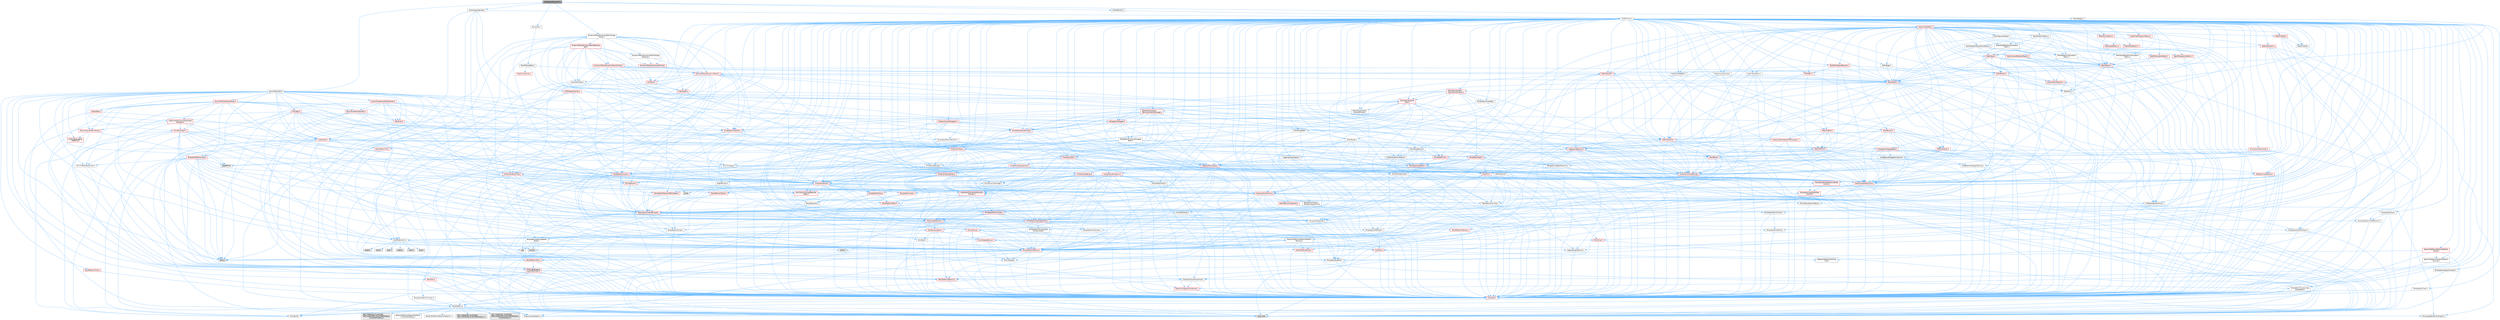 digraph "SubRegionRemesher.h"
{
 // INTERACTIVE_SVG=YES
 // LATEX_PDF_SIZE
  bgcolor="transparent";
  edge [fontname=Helvetica,fontsize=10,labelfontname=Helvetica,labelfontsize=10];
  node [fontname=Helvetica,fontsize=10,shape=box,height=0.2,width=0.4];
  Node1 [id="Node000001",label="SubRegionRemesher.h",height=0.2,width=0.4,color="gray40", fillcolor="grey60", style="filled", fontcolor="black",tooltip=" "];
  Node1 -> Node2 [id="edge1_Node000001_Node000002",color="steelblue1",style="solid",tooltip=" "];
  Node2 [id="Node000002",label="Remesher.h",height=0.2,width=0.4,color="grey40", fillcolor="white", style="filled",URL="$da/d9d/Remesher_8h.html",tooltip=" "];
  Node2 -> Node3 [id="edge2_Node000002_Node000003",color="steelblue1",style="solid",tooltip=" "];
  Node3 [id="Node000003",label="MeshRefinerBase.h",height=0.2,width=0.4,color="grey40", fillcolor="white", style="filled",URL="$dc/d16/MeshRefinerBase_8h.html",tooltip=" "];
  Node3 -> Node4 [id="edge3_Node000003_Node000004",color="steelblue1",style="solid",tooltip=" "];
  Node4 [id="Node000004",label="DynamicMesh/DynamicMesh3.h",height=0.2,width=0.4,color="red", fillcolor="#FFF0F0", style="filled",URL="$d5/d34/DynamicMesh3_8h.html",tooltip=" "];
  Node4 -> Node140 [id="edge4_Node000004_Node000140",color="steelblue1",style="solid",tooltip=" "];
  Node140 [id="Node000140",label="Containers/Array.h",height=0.2,width=0.4,color="red", fillcolor="#FFF0F0", style="filled",URL="$df/dd0/Array_8h.html",tooltip=" "];
  Node140 -> Node7 [id="edge5_Node000140_Node000007",color="steelblue1",style="solid",tooltip=" "];
  Node7 [id="Node000007",label="CoreTypes.h",height=0.2,width=0.4,color="red", fillcolor="#FFF0F0", style="filled",URL="$dc/dec/CoreTypes_8h.html",tooltip=" "];
  Node7 -> Node8 [id="edge6_Node000007_Node000008",color="steelblue1",style="solid",tooltip=" "];
  Node8 [id="Node000008",label="HAL/Platform.h",height=0.2,width=0.4,color="grey40", fillcolor="white", style="filled",URL="$d9/dd0/Platform_8h.html",tooltip=" "];
  Node8 -> Node9 [id="edge7_Node000008_Node000009",color="steelblue1",style="solid",tooltip=" "];
  Node9 [id="Node000009",label="Misc/Build.h",height=0.2,width=0.4,color="grey40", fillcolor="white", style="filled",URL="$d3/dbb/Build_8h.html",tooltip=" "];
  Node8 -> Node10 [id="edge8_Node000008_Node000010",color="steelblue1",style="solid",tooltip=" "];
  Node10 [id="Node000010",label="Misc/LargeWorldCoordinates.h",height=0.2,width=0.4,color="grey40", fillcolor="white", style="filled",URL="$d2/dcb/LargeWorldCoordinates_8h.html",tooltip=" "];
  Node8 -> Node11 [id="edge9_Node000008_Node000011",color="steelblue1",style="solid",tooltip=" "];
  Node11 [id="Node000011",label="type_traits",height=0.2,width=0.4,color="grey60", fillcolor="#E0E0E0", style="filled",tooltip=" "];
  Node8 -> Node12 [id="edge10_Node000008_Node000012",color="steelblue1",style="solid",tooltip=" "];
  Node12 [id="Node000012",label="PreprocessorHelpers.h",height=0.2,width=0.4,color="grey40", fillcolor="white", style="filled",URL="$db/ddb/PreprocessorHelpers_8h.html",tooltip=" "];
  Node8 -> Node13 [id="edge11_Node000008_Node000013",color="steelblue1",style="solid",tooltip=" "];
  Node13 [id="Node000013",label="UBT_COMPILED_PLATFORM\l/UBT_COMPILED_PLATFORMPlatform\lCompilerPreSetup.h",height=0.2,width=0.4,color="grey60", fillcolor="#E0E0E0", style="filled",tooltip=" "];
  Node8 -> Node14 [id="edge12_Node000008_Node000014",color="steelblue1",style="solid",tooltip=" "];
  Node14 [id="Node000014",label="GenericPlatform/GenericPlatform\lCompilerPreSetup.h",height=0.2,width=0.4,color="grey40", fillcolor="white", style="filled",URL="$d9/dc8/GenericPlatformCompilerPreSetup_8h.html",tooltip=" "];
  Node8 -> Node15 [id="edge13_Node000008_Node000015",color="steelblue1",style="solid",tooltip=" "];
  Node15 [id="Node000015",label="GenericPlatform/GenericPlatform.h",height=0.2,width=0.4,color="grey40", fillcolor="white", style="filled",URL="$d6/d84/GenericPlatform_8h.html",tooltip=" "];
  Node8 -> Node16 [id="edge14_Node000008_Node000016",color="steelblue1",style="solid",tooltip=" "];
  Node16 [id="Node000016",label="UBT_COMPILED_PLATFORM\l/UBT_COMPILED_PLATFORMPlatform.h",height=0.2,width=0.4,color="grey60", fillcolor="#E0E0E0", style="filled",tooltip=" "];
  Node8 -> Node17 [id="edge15_Node000008_Node000017",color="steelblue1",style="solid",tooltip=" "];
  Node17 [id="Node000017",label="UBT_COMPILED_PLATFORM\l/UBT_COMPILED_PLATFORMPlatform\lCompilerSetup.h",height=0.2,width=0.4,color="grey60", fillcolor="#E0E0E0", style="filled",tooltip=" "];
  Node140 -> Node21 [id="edge16_Node000140_Node000021",color="steelblue1",style="solid",tooltip=" "];
  Node21 [id="Node000021",label="Misc/AssertionMacros.h",height=0.2,width=0.4,color="red", fillcolor="#FFF0F0", style="filled",URL="$d0/dfa/AssertionMacros_8h.html",tooltip=" "];
  Node21 -> Node7 [id="edge17_Node000021_Node000007",color="steelblue1",style="solid",tooltip=" "];
  Node21 -> Node8 [id="edge18_Node000021_Node000008",color="steelblue1",style="solid",tooltip=" "];
  Node21 -> Node22 [id="edge19_Node000021_Node000022",color="steelblue1",style="solid",tooltip=" "];
  Node22 [id="Node000022",label="HAL/PlatformMisc.h",height=0.2,width=0.4,color="red", fillcolor="#FFF0F0", style="filled",URL="$d0/df5/PlatformMisc_8h.html",tooltip=" "];
  Node22 -> Node7 [id="edge20_Node000022_Node000007",color="steelblue1",style="solid",tooltip=" "];
  Node22 -> Node50 [id="edge21_Node000022_Node000050",color="steelblue1",style="solid",tooltip=" "];
  Node50 [id="Node000050",label="ProfilingDebugging\l/CpuProfilerTrace.h",height=0.2,width=0.4,color="red", fillcolor="#FFF0F0", style="filled",URL="$da/dcb/CpuProfilerTrace_8h.html",tooltip=" "];
  Node50 -> Node7 [id="edge22_Node000050_Node000007",color="steelblue1",style="solid",tooltip=" "];
  Node50 -> Node30 [id="edge23_Node000050_Node000030",color="steelblue1",style="solid",tooltip=" "];
  Node30 [id="Node000030",label="Containers/ContainersFwd.h",height=0.2,width=0.4,color="grey40", fillcolor="white", style="filled",URL="$d4/d0a/ContainersFwd_8h.html",tooltip=" "];
  Node30 -> Node8 [id="edge24_Node000030_Node000008",color="steelblue1",style="solid",tooltip=" "];
  Node30 -> Node7 [id="edge25_Node000030_Node000007",color="steelblue1",style="solid",tooltip=" "];
  Node30 -> Node27 [id="edge26_Node000030_Node000027",color="steelblue1",style="solid",tooltip=" "];
  Node27 [id="Node000027",label="Traits/IsContiguousContainer.h",height=0.2,width=0.4,color="red", fillcolor="#FFF0F0", style="filled",URL="$d5/d3c/IsContiguousContainer_8h.html",tooltip=" "];
  Node27 -> Node7 [id="edge27_Node000027_Node000007",color="steelblue1",style="solid",tooltip=" "];
  Node50 -> Node51 [id="edge28_Node000050_Node000051",color="steelblue1",style="solid",tooltip=" "];
  Node51 [id="Node000051",label="HAL/PlatformAtomics.h",height=0.2,width=0.4,color="red", fillcolor="#FFF0F0", style="filled",URL="$d3/d36/PlatformAtomics_8h.html",tooltip=" "];
  Node51 -> Node7 [id="edge29_Node000051_Node000007",color="steelblue1",style="solid",tooltip=" "];
  Node50 -> Node12 [id="edge30_Node000050_Node000012",color="steelblue1",style="solid",tooltip=" "];
  Node50 -> Node9 [id="edge31_Node000050_Node000009",color="steelblue1",style="solid",tooltip=" "];
  Node21 -> Node12 [id="edge32_Node000021_Node000012",color="steelblue1",style="solid",tooltip=" "];
  Node21 -> Node58 [id="edge33_Node000021_Node000058",color="steelblue1",style="solid",tooltip=" "];
  Node58 [id="Node000058",label="Templates/EnableIf.h",height=0.2,width=0.4,color="grey40", fillcolor="white", style="filled",URL="$d7/d60/EnableIf_8h.html",tooltip=" "];
  Node58 -> Node7 [id="edge34_Node000058_Node000007",color="steelblue1",style="solid",tooltip=" "];
  Node21 -> Node64 [id="edge35_Node000021_Node000064",color="steelblue1",style="solid",tooltip=" "];
  Node64 [id="Node000064",label="Misc/VarArgs.h",height=0.2,width=0.4,color="grey40", fillcolor="white", style="filled",URL="$d5/d6f/VarArgs_8h.html",tooltip=" "];
  Node64 -> Node7 [id="edge36_Node000064_Node000007",color="steelblue1",style="solid",tooltip=" "];
  Node21 -> Node71 [id="edge37_Node000021_Node000071",color="steelblue1",style="solid",tooltip=" "];
  Node71 [id="Node000071",label="atomic",height=0.2,width=0.4,color="grey60", fillcolor="#E0E0E0", style="filled",tooltip=" "];
  Node140 -> Node107 [id="edge38_Node000140_Node000107",color="steelblue1",style="solid",tooltip=" "];
  Node107 [id="Node000107",label="Misc/IntrusiveUnsetOptional\lState.h",height=0.2,width=0.4,color="red", fillcolor="#FFF0F0", style="filled",URL="$d2/d0a/IntrusiveUnsetOptionalState_8h.html",tooltip=" "];
  Node140 -> Node109 [id="edge39_Node000140_Node000109",color="steelblue1",style="solid",tooltip=" "];
  Node109 [id="Node000109",label="HAL/UnrealMemory.h",height=0.2,width=0.4,color="red", fillcolor="#FFF0F0", style="filled",URL="$d9/d96/UnrealMemory_8h.html",tooltip=" "];
  Node109 -> Node7 [id="edge40_Node000109_Node000007",color="steelblue1",style="solid",tooltip=" "];
  Node109 -> Node110 [id="edge41_Node000109_Node000110",color="steelblue1",style="solid",tooltip=" "];
  Node110 [id="Node000110",label="GenericPlatform/GenericPlatform\lMemory.h",height=0.2,width=0.4,color="grey40", fillcolor="white", style="filled",URL="$dd/d22/GenericPlatformMemory_8h.html",tooltip=" "];
  Node110 -> Node29 [id="edge42_Node000110_Node000029",color="steelblue1",style="solid",tooltip=" "];
  Node29 [id="Node000029",label="CoreFwd.h",height=0.2,width=0.4,color="red", fillcolor="#FFF0F0", style="filled",URL="$d1/d1e/CoreFwd_8h.html",tooltip=" "];
  Node29 -> Node7 [id="edge43_Node000029_Node000007",color="steelblue1",style="solid",tooltip=" "];
  Node29 -> Node30 [id="edge44_Node000029_Node000030",color="steelblue1",style="solid",tooltip=" "];
  Node29 -> Node32 [id="edge45_Node000029_Node000032",color="steelblue1",style="solid",tooltip=" "];
  Node32 [id="Node000032",label="UObject/UObjectHierarchy\lFwd.h",height=0.2,width=0.4,color="grey40", fillcolor="white", style="filled",URL="$d3/d13/UObjectHierarchyFwd_8h.html",tooltip=" "];
  Node110 -> Node7 [id="edge46_Node000110_Node000007",color="steelblue1",style="solid",tooltip=" "];
  Node110 -> Node98 [id="edge47_Node000110_Node000098",color="steelblue1",style="solid",tooltip=" "];
  Node98 [id="Node000098",label="HAL/PlatformString.h",height=0.2,width=0.4,color="red", fillcolor="#FFF0F0", style="filled",URL="$db/db5/PlatformString_8h.html",tooltip=" "];
  Node98 -> Node7 [id="edge48_Node000098_Node000007",color="steelblue1",style="solid",tooltip=" "];
  Node110 -> Node43 [id="edge49_Node000110_Node000043",color="steelblue1",style="solid",tooltip=" "];
  Node43 [id="Node000043",label="string.h",height=0.2,width=0.4,color="grey60", fillcolor="#E0E0E0", style="filled",tooltip=" "];
  Node110 -> Node36 [id="edge50_Node000110_Node000036",color="steelblue1",style="solid",tooltip=" "];
  Node36 [id="Node000036",label="wchar.h",height=0.2,width=0.4,color="grey60", fillcolor="#E0E0E0", style="filled",tooltip=" "];
  Node109 -> Node111 [id="edge51_Node000109_Node000111",color="steelblue1",style="solid",tooltip=" "];
  Node111 [id="Node000111",label="HAL/MemoryBase.h",height=0.2,width=0.4,color="red", fillcolor="#FFF0F0", style="filled",URL="$d6/d9f/MemoryBase_8h.html",tooltip=" "];
  Node111 -> Node7 [id="edge52_Node000111_Node000007",color="steelblue1",style="solid",tooltip=" "];
  Node111 -> Node51 [id="edge53_Node000111_Node000051",color="steelblue1",style="solid",tooltip=" "];
  Node111 -> Node34 [id="edge54_Node000111_Node000034",color="steelblue1",style="solid",tooltip=" "];
  Node34 [id="Node000034",label="HAL/PlatformCrt.h",height=0.2,width=0.4,color="grey40", fillcolor="white", style="filled",URL="$d8/d75/PlatformCrt_8h.html",tooltip=" "];
  Node34 -> Node35 [id="edge55_Node000034_Node000035",color="steelblue1",style="solid",tooltip=" "];
  Node35 [id="Node000035",label="new",height=0.2,width=0.4,color="grey60", fillcolor="#E0E0E0", style="filled",tooltip=" "];
  Node34 -> Node36 [id="edge56_Node000034_Node000036",color="steelblue1",style="solid",tooltip=" "];
  Node34 -> Node37 [id="edge57_Node000034_Node000037",color="steelblue1",style="solid",tooltip=" "];
  Node37 [id="Node000037",label="stddef.h",height=0.2,width=0.4,color="grey60", fillcolor="#E0E0E0", style="filled",tooltip=" "];
  Node34 -> Node38 [id="edge58_Node000034_Node000038",color="steelblue1",style="solid",tooltip=" "];
  Node38 [id="Node000038",label="stdlib.h",height=0.2,width=0.4,color="grey60", fillcolor="#E0E0E0", style="filled",tooltip=" "];
  Node34 -> Node39 [id="edge59_Node000034_Node000039",color="steelblue1",style="solid",tooltip=" "];
  Node39 [id="Node000039",label="stdio.h",height=0.2,width=0.4,color="grey60", fillcolor="#E0E0E0", style="filled",tooltip=" "];
  Node34 -> Node40 [id="edge60_Node000034_Node000040",color="steelblue1",style="solid",tooltip=" "];
  Node40 [id="Node000040",label="stdarg.h",height=0.2,width=0.4,color="grey60", fillcolor="#E0E0E0", style="filled",tooltip=" "];
  Node34 -> Node41 [id="edge61_Node000034_Node000041",color="steelblue1",style="solid",tooltip=" "];
  Node41 [id="Node000041",label="math.h",height=0.2,width=0.4,color="grey60", fillcolor="#E0E0E0", style="filled",tooltip=" "];
  Node34 -> Node42 [id="edge62_Node000034_Node000042",color="steelblue1",style="solid",tooltip=" "];
  Node42 [id="Node000042",label="float.h",height=0.2,width=0.4,color="grey60", fillcolor="#E0E0E0", style="filled",tooltip=" "];
  Node34 -> Node43 [id="edge63_Node000034_Node000043",color="steelblue1",style="solid",tooltip=" "];
  Node111 -> Node112 [id="edge64_Node000111_Node000112",color="steelblue1",style="solid",tooltip=" "];
  Node112 [id="Node000112",label="Misc/Exec.h",height=0.2,width=0.4,color="grey40", fillcolor="white", style="filled",URL="$de/ddb/Exec_8h.html",tooltip=" "];
  Node112 -> Node7 [id="edge65_Node000112_Node000007",color="steelblue1",style="solid",tooltip=" "];
  Node112 -> Node21 [id="edge66_Node000112_Node000021",color="steelblue1",style="solid",tooltip=" "];
  Node111 -> Node113 [id="edge67_Node000111_Node000113",color="steelblue1",style="solid",tooltip=" "];
  Node113 [id="Node000113",label="Misc/OutputDevice.h",height=0.2,width=0.4,color="red", fillcolor="#FFF0F0", style="filled",URL="$d7/d32/OutputDevice_8h.html",tooltip=" "];
  Node113 -> Node29 [id="edge68_Node000113_Node000029",color="steelblue1",style="solid",tooltip=" "];
  Node113 -> Node7 [id="edge69_Node000113_Node000007",color="steelblue1",style="solid",tooltip=" "];
  Node113 -> Node114 [id="edge70_Node000113_Node000114",color="steelblue1",style="solid",tooltip=" "];
  Node114 [id="Node000114",label="Logging/LogVerbosity.h",height=0.2,width=0.4,color="grey40", fillcolor="white", style="filled",URL="$d2/d8f/LogVerbosity_8h.html",tooltip=" "];
  Node114 -> Node7 [id="edge71_Node000114_Node000007",color="steelblue1",style="solid",tooltip=" "];
  Node113 -> Node64 [id="edge72_Node000113_Node000064",color="steelblue1",style="solid",tooltip=" "];
  Node109 -> Node120 [id="edge73_Node000109_Node000120",color="steelblue1",style="solid",tooltip=" "];
  Node120 [id="Node000120",label="HAL/PlatformMemory.h",height=0.2,width=0.4,color="red", fillcolor="#FFF0F0", style="filled",URL="$de/d68/PlatformMemory_8h.html",tooltip=" "];
  Node120 -> Node7 [id="edge74_Node000120_Node000007",color="steelblue1",style="solid",tooltip=" "];
  Node120 -> Node110 [id="edge75_Node000120_Node000110",color="steelblue1",style="solid",tooltip=" "];
  Node109 -> Node80 [id="edge76_Node000109_Node000080",color="steelblue1",style="solid",tooltip=" "];
  Node80 [id="Node000080",label="Templates/IsPointer.h",height=0.2,width=0.4,color="grey40", fillcolor="white", style="filled",URL="$d7/d05/IsPointer_8h.html",tooltip=" "];
  Node80 -> Node7 [id="edge77_Node000080_Node000007",color="steelblue1",style="solid",tooltip=" "];
  Node140 -> Node79 [id="edge78_Node000140_Node000079",color="steelblue1",style="solid",tooltip=" "];
  Node79 [id="Node000079",label="Templates/UnrealTypeTraits.h",height=0.2,width=0.4,color="red", fillcolor="#FFF0F0", style="filled",URL="$d2/d2d/UnrealTypeTraits_8h.html",tooltip=" "];
  Node79 -> Node7 [id="edge79_Node000079_Node000007",color="steelblue1",style="solid",tooltip=" "];
  Node79 -> Node80 [id="edge80_Node000079_Node000080",color="steelblue1",style="solid",tooltip=" "];
  Node79 -> Node21 [id="edge81_Node000079_Node000021",color="steelblue1",style="solid",tooltip=" "];
  Node79 -> Node75 [id="edge82_Node000079_Node000075",color="steelblue1",style="solid",tooltip=" "];
  Node75 [id="Node000075",label="Templates/AndOrNot.h",height=0.2,width=0.4,color="grey40", fillcolor="white", style="filled",URL="$db/d0a/AndOrNot_8h.html",tooltip=" "];
  Node75 -> Node7 [id="edge83_Node000075_Node000007",color="steelblue1",style="solid",tooltip=" "];
  Node79 -> Node58 [id="edge84_Node000079_Node000058",color="steelblue1",style="solid",tooltip=" "];
  Node79 -> Node81 [id="edge85_Node000079_Node000081",color="steelblue1",style="solid",tooltip=" "];
  Node81 [id="Node000081",label="Templates/IsArithmetic.h",height=0.2,width=0.4,color="grey40", fillcolor="white", style="filled",URL="$d2/d5d/IsArithmetic_8h.html",tooltip=" "];
  Node81 -> Node7 [id="edge86_Node000081_Node000007",color="steelblue1",style="solid",tooltip=" "];
  Node79 -> Node83 [id="edge87_Node000079_Node000083",color="steelblue1",style="solid",tooltip=" "];
  Node83 [id="Node000083",label="Templates/IsPODType.h",height=0.2,width=0.4,color="grey40", fillcolor="white", style="filled",URL="$d7/db1/IsPODType_8h.html",tooltip=" "];
  Node83 -> Node7 [id="edge88_Node000083_Node000007",color="steelblue1",style="solid",tooltip=" "];
  Node79 -> Node84 [id="edge89_Node000079_Node000084",color="steelblue1",style="solid",tooltip=" "];
  Node84 [id="Node000084",label="Templates/IsUECoreType.h",height=0.2,width=0.4,color="grey40", fillcolor="white", style="filled",URL="$d1/db8/IsUECoreType_8h.html",tooltip=" "];
  Node84 -> Node7 [id="edge90_Node000084_Node000007",color="steelblue1",style="solid",tooltip=" "];
  Node84 -> Node11 [id="edge91_Node000084_Node000011",color="steelblue1",style="solid",tooltip=" "];
  Node79 -> Node85 [id="edge92_Node000079_Node000085",color="steelblue1",style="solid",tooltip=" "];
  Node85 [id="Node000085",label="Templates/IsTriviallyCopy\lConstructible.h",height=0.2,width=0.4,color="grey40", fillcolor="white", style="filled",URL="$d3/d78/IsTriviallyCopyConstructible_8h.html",tooltip=" "];
  Node85 -> Node7 [id="edge93_Node000085_Node000007",color="steelblue1",style="solid",tooltip=" "];
  Node85 -> Node11 [id="edge94_Node000085_Node000011",color="steelblue1",style="solid",tooltip=" "];
  Node140 -> Node126 [id="edge95_Node000140_Node000126",color="steelblue1",style="solid",tooltip=" "];
  Node126 [id="Node000126",label="Templates/UnrealTemplate.h",height=0.2,width=0.4,color="red", fillcolor="#FFF0F0", style="filled",URL="$d4/d24/UnrealTemplate_8h.html",tooltip=" "];
  Node126 -> Node7 [id="edge96_Node000126_Node000007",color="steelblue1",style="solid",tooltip=" "];
  Node126 -> Node80 [id="edge97_Node000126_Node000080",color="steelblue1",style="solid",tooltip=" "];
  Node126 -> Node109 [id="edge98_Node000126_Node000109",color="steelblue1",style="solid",tooltip=" "];
  Node126 -> Node79 [id="edge99_Node000126_Node000079",color="steelblue1",style="solid",tooltip=" "];
  Node126 -> Node77 [id="edge100_Node000126_Node000077",color="steelblue1",style="solid",tooltip=" "];
  Node77 [id="Node000077",label="Templates/RemoveReference.h",height=0.2,width=0.4,color="grey40", fillcolor="white", style="filled",URL="$da/dbe/RemoveReference_8h.html",tooltip=" "];
  Node77 -> Node7 [id="edge101_Node000077_Node000007",color="steelblue1",style="solid",tooltip=" "];
  Node126 -> Node66 [id="edge102_Node000126_Node000066",color="steelblue1",style="solid",tooltip=" "];
  Node66 [id="Node000066",label="Templates/Requires.h",height=0.2,width=0.4,color="grey40", fillcolor="white", style="filled",URL="$dc/d96/Requires_8h.html",tooltip=" "];
  Node66 -> Node58 [id="edge103_Node000066_Node000058",color="steelblue1",style="solid",tooltip=" "];
  Node66 -> Node11 [id="edge104_Node000066_Node000011",color="steelblue1",style="solid",tooltip=" "];
  Node126 -> Node89 [id="edge105_Node000126_Node000089",color="steelblue1",style="solid",tooltip=" "];
  Node89 [id="Node000089",label="Templates/TypeCompatible\lBytes.h",height=0.2,width=0.4,color="grey40", fillcolor="white", style="filled",URL="$df/d0a/TypeCompatibleBytes_8h.html",tooltip=" "];
  Node89 -> Node7 [id="edge106_Node000089_Node000007",color="steelblue1",style="solid",tooltip=" "];
  Node89 -> Node43 [id="edge107_Node000089_Node000043",color="steelblue1",style="solid",tooltip=" "];
  Node89 -> Node35 [id="edge108_Node000089_Node000035",color="steelblue1",style="solid",tooltip=" "];
  Node89 -> Node11 [id="edge109_Node000089_Node000011",color="steelblue1",style="solid",tooltip=" "];
  Node126 -> Node27 [id="edge110_Node000126_Node000027",color="steelblue1",style="solid",tooltip=" "];
  Node126 -> Node11 [id="edge111_Node000126_Node000011",color="steelblue1",style="solid",tooltip=" "];
  Node140 -> Node136 [id="edge112_Node000140_Node000136",color="steelblue1",style="solid",tooltip=" "];
  Node136 [id="Node000136",label="Containers/ContainerAllocation\lPolicies.h",height=0.2,width=0.4,color="red", fillcolor="#FFF0F0", style="filled",URL="$d7/dff/ContainerAllocationPolicies_8h.html",tooltip=" "];
  Node136 -> Node7 [id="edge113_Node000136_Node000007",color="steelblue1",style="solid",tooltip=" "];
  Node136 -> Node136 [id="edge114_Node000136_Node000136",color="steelblue1",style="solid",tooltip=" "];
  Node136 -> Node73 [id="edge115_Node000136_Node000073",color="steelblue1",style="solid",tooltip=" "];
  Node73 [id="Node000073",label="HAL/PlatformMath.h",height=0.2,width=0.4,color="red", fillcolor="#FFF0F0", style="filled",URL="$dc/d53/PlatformMath_8h.html",tooltip=" "];
  Node73 -> Node7 [id="edge116_Node000073_Node000007",color="steelblue1",style="solid",tooltip=" "];
  Node136 -> Node109 [id="edge117_Node000136_Node000109",color="steelblue1",style="solid",tooltip=" "];
  Node136 -> Node44 [id="edge118_Node000136_Node000044",color="steelblue1",style="solid",tooltip=" "];
  Node44 [id="Node000044",label="Math/NumericLimits.h",height=0.2,width=0.4,color="grey40", fillcolor="white", style="filled",URL="$df/d1b/NumericLimits_8h.html",tooltip=" "];
  Node44 -> Node7 [id="edge119_Node000044_Node000007",color="steelblue1",style="solid",tooltip=" "];
  Node136 -> Node21 [id="edge120_Node000136_Node000021",color="steelblue1",style="solid",tooltip=" "];
  Node136 -> Node139 [id="edge121_Node000136_Node000139",color="steelblue1",style="solid",tooltip=" "];
  Node139 [id="Node000139",label="Templates/MemoryOps.h",height=0.2,width=0.4,color="red", fillcolor="#FFF0F0", style="filled",URL="$db/dea/MemoryOps_8h.html",tooltip=" "];
  Node139 -> Node7 [id="edge122_Node000139_Node000007",color="steelblue1",style="solid",tooltip=" "];
  Node139 -> Node109 [id="edge123_Node000139_Node000109",color="steelblue1",style="solid",tooltip=" "];
  Node139 -> Node119 [id="edge124_Node000139_Node000119",color="steelblue1",style="solid",tooltip=" "];
  Node119 [id="Node000119",label="Templates/IsTriviallyCopy\lAssignable.h",height=0.2,width=0.4,color="grey40", fillcolor="white", style="filled",URL="$d2/df2/IsTriviallyCopyAssignable_8h.html",tooltip=" "];
  Node119 -> Node7 [id="edge125_Node000119_Node000007",color="steelblue1",style="solid",tooltip=" "];
  Node119 -> Node11 [id="edge126_Node000119_Node000011",color="steelblue1",style="solid",tooltip=" "];
  Node139 -> Node85 [id="edge127_Node000139_Node000085",color="steelblue1",style="solid",tooltip=" "];
  Node139 -> Node66 [id="edge128_Node000139_Node000066",color="steelblue1",style="solid",tooltip=" "];
  Node139 -> Node79 [id="edge129_Node000139_Node000079",color="steelblue1",style="solid",tooltip=" "];
  Node139 -> Node35 [id="edge130_Node000139_Node000035",color="steelblue1",style="solid",tooltip=" "];
  Node139 -> Node11 [id="edge131_Node000139_Node000011",color="steelblue1",style="solid",tooltip=" "];
  Node136 -> Node89 [id="edge132_Node000136_Node000089",color="steelblue1",style="solid",tooltip=" "];
  Node136 -> Node11 [id="edge133_Node000136_Node000011",color="steelblue1",style="solid",tooltip=" "];
  Node140 -> Node145 [id="edge134_Node000140_Node000145",color="steelblue1",style="solid",tooltip=" "];
  Node145 [id="Node000145",label="Serialization/Archive.h",height=0.2,width=0.4,color="red", fillcolor="#FFF0F0", style="filled",URL="$d7/d3b/Archive_8h.html",tooltip=" "];
  Node145 -> Node29 [id="edge135_Node000145_Node000029",color="steelblue1",style="solid",tooltip=" "];
  Node145 -> Node7 [id="edge136_Node000145_Node000007",color="steelblue1",style="solid",tooltip=" "];
  Node145 -> Node146 [id="edge137_Node000145_Node000146",color="steelblue1",style="solid",tooltip=" "];
  Node146 [id="Node000146",label="HAL/PlatformProperties.h",height=0.2,width=0.4,color="red", fillcolor="#FFF0F0", style="filled",URL="$d9/db0/PlatformProperties_8h.html",tooltip=" "];
  Node146 -> Node7 [id="edge138_Node000146_Node000007",color="steelblue1",style="solid",tooltip=" "];
  Node145 -> Node149 [id="edge139_Node000145_Node000149",color="steelblue1",style="solid",tooltip=" "];
  Node149 [id="Node000149",label="Internationalization\l/TextNamespaceFwd.h",height=0.2,width=0.4,color="grey40", fillcolor="white", style="filled",URL="$d8/d97/TextNamespaceFwd_8h.html",tooltip=" "];
  Node149 -> Node7 [id="edge140_Node000149_Node000007",color="steelblue1",style="solid",tooltip=" "];
  Node145 -> Node21 [id="edge141_Node000145_Node000021",color="steelblue1",style="solid",tooltip=" "];
  Node145 -> Node9 [id="edge142_Node000145_Node000009",color="steelblue1",style="solid",tooltip=" "];
  Node145 -> Node150 [id="edge143_Node000145_Node000150",color="steelblue1",style="solid",tooltip=" "];
  Node150 [id="Node000150",label="Misc/EngineVersionBase.h",height=0.2,width=0.4,color="grey40", fillcolor="white", style="filled",URL="$d5/d2b/EngineVersionBase_8h.html",tooltip=" "];
  Node150 -> Node7 [id="edge144_Node000150_Node000007",color="steelblue1",style="solid",tooltip=" "];
  Node145 -> Node64 [id="edge145_Node000145_Node000064",color="steelblue1",style="solid",tooltip=" "];
  Node145 -> Node58 [id="edge146_Node000145_Node000058",color="steelblue1",style="solid",tooltip=" "];
  Node145 -> Node153 [id="edge147_Node000145_Node000153",color="steelblue1",style="solid",tooltip=" "];
  Node153 [id="Node000153",label="Templates/IsEnumClass.h",height=0.2,width=0.4,color="grey40", fillcolor="white", style="filled",URL="$d7/d15/IsEnumClass_8h.html",tooltip=" "];
  Node153 -> Node7 [id="edge148_Node000153_Node000007",color="steelblue1",style="solid",tooltip=" "];
  Node153 -> Node75 [id="edge149_Node000153_Node000075",color="steelblue1",style="solid",tooltip=" "];
  Node145 -> Node126 [id="edge150_Node000145_Node000126",color="steelblue1",style="solid",tooltip=" "];
  Node145 -> Node154 [id="edge151_Node000145_Node000154",color="steelblue1",style="solid",tooltip=" "];
  Node154 [id="Node000154",label="UObject/ObjectVersion.h",height=0.2,width=0.4,color="grey40", fillcolor="white", style="filled",URL="$da/d63/ObjectVersion_8h.html",tooltip=" "];
  Node154 -> Node7 [id="edge152_Node000154_Node000007",color="steelblue1",style="solid",tooltip=" "];
  Node140 -> Node168 [id="edge153_Node000140_Node000168",color="steelblue1",style="solid",tooltip=" "];
  Node168 [id="Node000168",label="Templates/IdentityFunctor.h",height=0.2,width=0.4,color="grey40", fillcolor="white", style="filled",URL="$d7/d2e/IdentityFunctor_8h.html",tooltip=" "];
  Node168 -> Node8 [id="edge154_Node000168_Node000008",color="steelblue1",style="solid",tooltip=" "];
  Node140 -> Node124 [id="edge155_Node000140_Node000124",color="steelblue1",style="solid",tooltip=" "];
  Node124 [id="Node000124",label="Templates/Invoke.h",height=0.2,width=0.4,color="red", fillcolor="#FFF0F0", style="filled",URL="$d7/deb/Invoke_8h.html",tooltip=" "];
  Node124 -> Node7 [id="edge156_Node000124_Node000007",color="steelblue1",style="solid",tooltip=" "];
  Node124 -> Node126 [id="edge157_Node000124_Node000126",color="steelblue1",style="solid",tooltip=" "];
  Node124 -> Node11 [id="edge158_Node000124_Node000011",color="steelblue1",style="solid",tooltip=" "];
  Node140 -> Node169 [id="edge159_Node000140_Node000169",color="steelblue1",style="solid",tooltip=" "];
  Node169 [id="Node000169",label="Templates/Less.h",height=0.2,width=0.4,color="grey40", fillcolor="white", style="filled",URL="$de/dc8/Less_8h.html",tooltip=" "];
  Node169 -> Node7 [id="edge160_Node000169_Node000007",color="steelblue1",style="solid",tooltip=" "];
  Node169 -> Node126 [id="edge161_Node000169_Node000126",color="steelblue1",style="solid",tooltip=" "];
  Node140 -> Node176 [id="edge162_Node000140_Node000176",color="steelblue1",style="solid",tooltip=" "];
  Node176 [id="Node000176",label="Templates/LosesQualifiers\lFromTo.h",height=0.2,width=0.4,color="red", fillcolor="#FFF0F0", style="filled",URL="$d2/db3/LosesQualifiersFromTo_8h.html",tooltip=" "];
  Node176 -> Node11 [id="edge163_Node000176_Node000011",color="steelblue1",style="solid",tooltip=" "];
  Node140 -> Node66 [id="edge164_Node000140_Node000066",color="steelblue1",style="solid",tooltip=" "];
  Node140 -> Node177 [id="edge165_Node000140_Node000177",color="steelblue1",style="solid",tooltip=" "];
  Node177 [id="Node000177",label="Templates/Sorting.h",height=0.2,width=0.4,color="red", fillcolor="#FFF0F0", style="filled",URL="$d3/d9e/Sorting_8h.html",tooltip=" "];
  Node177 -> Node7 [id="edge166_Node000177_Node000007",color="steelblue1",style="solid",tooltip=" "];
  Node177 -> Node73 [id="edge167_Node000177_Node000073",color="steelblue1",style="solid",tooltip=" "];
  Node177 -> Node169 [id="edge168_Node000177_Node000169",color="steelblue1",style="solid",tooltip=" "];
  Node140 -> Node180 [id="edge169_Node000140_Node000180",color="steelblue1",style="solid",tooltip=" "];
  Node180 [id="Node000180",label="Templates/AlignmentTemplates.h",height=0.2,width=0.4,color="red", fillcolor="#FFF0F0", style="filled",URL="$dd/d32/AlignmentTemplates_8h.html",tooltip=" "];
  Node180 -> Node7 [id="edge170_Node000180_Node000007",color="steelblue1",style="solid",tooltip=" "];
  Node180 -> Node80 [id="edge171_Node000180_Node000080",color="steelblue1",style="solid",tooltip=" "];
  Node140 -> Node25 [id="edge172_Node000140_Node000025",color="steelblue1",style="solid",tooltip=" "];
  Node25 [id="Node000025",label="Traits/ElementType.h",height=0.2,width=0.4,color="red", fillcolor="#FFF0F0", style="filled",URL="$d5/d4f/ElementType_8h.html",tooltip=" "];
  Node25 -> Node8 [id="edge173_Node000025_Node000008",color="steelblue1",style="solid",tooltip=" "];
  Node25 -> Node11 [id="edge174_Node000025_Node000011",color="steelblue1",style="solid",tooltip=" "];
  Node140 -> Node90 [id="edge175_Node000140_Node000090",color="steelblue1",style="solid",tooltip=" "];
  Node90 [id="Node000090",label="limits",height=0.2,width=0.4,color="grey60", fillcolor="#E0E0E0", style="filled",tooltip=" "];
  Node140 -> Node11 [id="edge176_Node000140_Node000011",color="steelblue1",style="solid",tooltip=" "];
  Node4 -> Node187 [id="edge177_Node000004_Node000187",color="steelblue1",style="solid",tooltip=" "];
  Node187 [id="Node000187",label="Containers/ArrayView.h",height=0.2,width=0.4,color="red", fillcolor="#FFF0F0", style="filled",URL="$d7/df4/ArrayView_8h.html",tooltip=" "];
  Node187 -> Node7 [id="edge178_Node000187_Node000007",color="steelblue1",style="solid",tooltip=" "];
  Node187 -> Node30 [id="edge179_Node000187_Node000030",color="steelblue1",style="solid",tooltip=" "];
  Node187 -> Node21 [id="edge180_Node000187_Node000021",color="steelblue1",style="solid",tooltip=" "];
  Node187 -> Node107 [id="edge181_Node000187_Node000107",color="steelblue1",style="solid",tooltip=" "];
  Node187 -> Node124 [id="edge182_Node000187_Node000124",color="steelblue1",style="solid",tooltip=" "];
  Node187 -> Node79 [id="edge183_Node000187_Node000079",color="steelblue1",style="solid",tooltip=" "];
  Node187 -> Node25 [id="edge184_Node000187_Node000025",color="steelblue1",style="solid",tooltip=" "];
  Node187 -> Node140 [id="edge185_Node000187_Node000140",color="steelblue1",style="solid",tooltip=" "];
  Node187 -> Node72 [id="edge186_Node000187_Node000072",color="steelblue1",style="solid",tooltip=" "];
  Node72 [id="Node000072",label="Math/UnrealMathUtility.h",height=0.2,width=0.4,color="red", fillcolor="#FFF0F0", style="filled",URL="$db/db8/UnrealMathUtility_8h.html",tooltip=" "];
  Node72 -> Node7 [id="edge187_Node000072_Node000007",color="steelblue1",style="solid",tooltip=" "];
  Node72 -> Node21 [id="edge188_Node000072_Node000021",color="steelblue1",style="solid",tooltip=" "];
  Node72 -> Node73 [id="edge189_Node000072_Node000073",color="steelblue1",style="solid",tooltip=" "];
  Node72 -> Node66 [id="edge190_Node000072_Node000066",color="steelblue1",style="solid",tooltip=" "];
  Node187 -> Node11 [id="edge191_Node000187_Node000011",color="steelblue1",style="solid",tooltip=" "];
  Node4 -> Node92 [id="edge192_Node000004_Node000092",color="steelblue1",style="solid",tooltip=" "];
  Node92 [id="Node000092",label="Containers/UnrealString.h",height=0.2,width=0.4,color="red", fillcolor="#FFF0F0", style="filled",URL="$d5/dba/UnrealString_8h.html",tooltip=" "];
  Node4 -> Node352 [id="edge193_Node000004_Node000352",color="steelblue1",style="solid",tooltip=" "];
  Node352 [id="Node000352",label="GeometryTypes.h",height=0.2,width=0.4,color="grey40", fillcolor="white", style="filled",URL="$d3/dcd/GeometryTypes_8h.html",tooltip=" "];
  Node352 -> Node209 [id="edge194_Node000352_Node000209",color="steelblue1",style="solid",tooltip=" "];
  Node209 [id="Node000209",label="Containers/Map.h",height=0.2,width=0.4,color="red", fillcolor="#FFF0F0", style="filled",URL="$df/d79/Map_8h.html",tooltip=" "];
  Node209 -> Node7 [id="edge195_Node000209_Node000007",color="steelblue1",style="solid",tooltip=" "];
  Node209 -> Node210 [id="edge196_Node000209_Node000210",color="steelblue1",style="solid",tooltip=" "];
  Node210 [id="Node000210",label="Algo/Reverse.h",height=0.2,width=0.4,color="grey40", fillcolor="white", style="filled",URL="$d5/d93/Reverse_8h.html",tooltip=" "];
  Node210 -> Node7 [id="edge197_Node000210_Node000007",color="steelblue1",style="solid",tooltip=" "];
  Node210 -> Node126 [id="edge198_Node000210_Node000126",color="steelblue1",style="solid",tooltip=" "];
  Node209 -> Node211 [id="edge199_Node000209_Node000211",color="steelblue1",style="solid",tooltip=" "];
  Node211 [id="Node000211",label="Containers/Set.h",height=0.2,width=0.4,color="red", fillcolor="#FFF0F0", style="filled",URL="$d4/d45/Set_8h.html",tooltip=" "];
  Node211 -> Node136 [id="edge200_Node000211_Node000136",color="steelblue1",style="solid",tooltip=" "];
  Node211 -> Node213 [id="edge201_Node000211_Node000213",color="steelblue1",style="solid",tooltip=" "];
  Node213 [id="Node000213",label="Containers/SparseArray.h",height=0.2,width=0.4,color="red", fillcolor="#FFF0F0", style="filled",URL="$d5/dbf/SparseArray_8h.html",tooltip=" "];
  Node213 -> Node7 [id="edge202_Node000213_Node000007",color="steelblue1",style="solid",tooltip=" "];
  Node213 -> Node21 [id="edge203_Node000213_Node000021",color="steelblue1",style="solid",tooltip=" "];
  Node213 -> Node109 [id="edge204_Node000213_Node000109",color="steelblue1",style="solid",tooltip=" "];
  Node213 -> Node79 [id="edge205_Node000213_Node000079",color="steelblue1",style="solid",tooltip=" "];
  Node213 -> Node126 [id="edge206_Node000213_Node000126",color="steelblue1",style="solid",tooltip=" "];
  Node213 -> Node136 [id="edge207_Node000213_Node000136",color="steelblue1",style="solid",tooltip=" "];
  Node213 -> Node169 [id="edge208_Node000213_Node000169",color="steelblue1",style="solid",tooltip=" "];
  Node213 -> Node140 [id="edge209_Node000213_Node000140",color="steelblue1",style="solid",tooltip=" "];
  Node213 -> Node72 [id="edge210_Node000213_Node000072",color="steelblue1",style="solid",tooltip=" "];
  Node213 -> Node214 [id="edge211_Node000213_Node000214",color="steelblue1",style="solid",tooltip=" "];
  Node214 [id="Node000214",label="Containers/ScriptArray.h",height=0.2,width=0.4,color="red", fillcolor="#FFF0F0", style="filled",URL="$dc/daf/ScriptArray_8h.html",tooltip=" "];
  Node214 -> Node7 [id="edge212_Node000214_Node000007",color="steelblue1",style="solid",tooltip=" "];
  Node214 -> Node21 [id="edge213_Node000214_Node000021",color="steelblue1",style="solid",tooltip=" "];
  Node214 -> Node109 [id="edge214_Node000214_Node000109",color="steelblue1",style="solid",tooltip=" "];
  Node214 -> Node136 [id="edge215_Node000214_Node000136",color="steelblue1",style="solid",tooltip=" "];
  Node214 -> Node140 [id="edge216_Node000214_Node000140",color="steelblue1",style="solid",tooltip=" "];
  Node213 -> Node215 [id="edge217_Node000213_Node000215",color="steelblue1",style="solid",tooltip=" "];
  Node215 [id="Node000215",label="Containers/BitArray.h",height=0.2,width=0.4,color="red", fillcolor="#FFF0F0", style="filled",URL="$d1/de4/BitArray_8h.html",tooltip=" "];
  Node215 -> Node136 [id="edge218_Node000215_Node000136",color="steelblue1",style="solid",tooltip=" "];
  Node215 -> Node7 [id="edge219_Node000215_Node000007",color="steelblue1",style="solid",tooltip=" "];
  Node215 -> Node51 [id="edge220_Node000215_Node000051",color="steelblue1",style="solid",tooltip=" "];
  Node215 -> Node109 [id="edge221_Node000215_Node000109",color="steelblue1",style="solid",tooltip=" "];
  Node215 -> Node72 [id="edge222_Node000215_Node000072",color="steelblue1",style="solid",tooltip=" "];
  Node215 -> Node21 [id="edge223_Node000215_Node000021",color="steelblue1",style="solid",tooltip=" "];
  Node215 -> Node46 [id="edge224_Node000215_Node000046",color="steelblue1",style="solid",tooltip=" "];
  Node46 [id="Node000046",label="Misc/EnumClassFlags.h",height=0.2,width=0.4,color="grey40", fillcolor="white", style="filled",URL="$d8/de7/EnumClassFlags_8h.html",tooltip=" "];
  Node215 -> Node145 [id="edge225_Node000215_Node000145",color="steelblue1",style="solid",tooltip=" "];
  Node215 -> Node58 [id="edge226_Node000215_Node000058",color="steelblue1",style="solid",tooltip=" "];
  Node215 -> Node124 [id="edge227_Node000215_Node000124",color="steelblue1",style="solid",tooltip=" "];
  Node215 -> Node126 [id="edge228_Node000215_Node000126",color="steelblue1",style="solid",tooltip=" "];
  Node215 -> Node79 [id="edge229_Node000215_Node000079",color="steelblue1",style="solid",tooltip=" "];
  Node213 -> Node92 [id="edge230_Node000213_Node000092",color="steelblue1",style="solid",tooltip=" "];
  Node213 -> Node107 [id="edge231_Node000213_Node000107",color="steelblue1",style="solid",tooltip=" "];
  Node211 -> Node30 [id="edge232_Node000211_Node000030",color="steelblue1",style="solid",tooltip=" "];
  Node211 -> Node72 [id="edge233_Node000211_Node000072",color="steelblue1",style="solid",tooltip=" "];
  Node211 -> Node21 [id="edge234_Node000211_Node000021",color="steelblue1",style="solid",tooltip=" "];
  Node211 -> Node216 [id="edge235_Node000211_Node000216",color="steelblue1",style="solid",tooltip=" "];
  Node216 [id="Node000216",label="Misc/StructBuilder.h",height=0.2,width=0.4,color="grey40", fillcolor="white", style="filled",URL="$d9/db3/StructBuilder_8h.html",tooltip=" "];
  Node216 -> Node7 [id="edge236_Node000216_Node000007",color="steelblue1",style="solid",tooltip=" "];
  Node216 -> Node72 [id="edge237_Node000216_Node000072",color="steelblue1",style="solid",tooltip=" "];
  Node216 -> Node180 [id="edge238_Node000216_Node000180",color="steelblue1",style="solid",tooltip=" "];
  Node211 -> Node106 [id="edge239_Node000211_Node000106",color="steelblue1",style="solid",tooltip=" "];
  Node106 [id="Node000106",label="Templates/Function.h",height=0.2,width=0.4,color="red", fillcolor="#FFF0F0", style="filled",URL="$df/df5/Function_8h.html",tooltip=" "];
  Node106 -> Node7 [id="edge240_Node000106_Node000007",color="steelblue1",style="solid",tooltip=" "];
  Node106 -> Node21 [id="edge241_Node000106_Node000021",color="steelblue1",style="solid",tooltip=" "];
  Node106 -> Node107 [id="edge242_Node000106_Node000107",color="steelblue1",style="solid",tooltip=" "];
  Node106 -> Node109 [id="edge243_Node000106_Node000109",color="steelblue1",style="solid",tooltip=" "];
  Node106 -> Node79 [id="edge244_Node000106_Node000079",color="steelblue1",style="solid",tooltip=" "];
  Node106 -> Node124 [id="edge245_Node000106_Node000124",color="steelblue1",style="solid",tooltip=" "];
  Node106 -> Node126 [id="edge246_Node000106_Node000126",color="steelblue1",style="solid",tooltip=" "];
  Node106 -> Node66 [id="edge247_Node000106_Node000066",color="steelblue1",style="solid",tooltip=" "];
  Node106 -> Node72 [id="edge248_Node000106_Node000072",color="steelblue1",style="solid",tooltip=" "];
  Node106 -> Node35 [id="edge249_Node000106_Node000035",color="steelblue1",style="solid",tooltip=" "];
  Node106 -> Node11 [id="edge250_Node000106_Node000011",color="steelblue1",style="solid",tooltip=" "];
  Node211 -> Node177 [id="edge251_Node000211_Node000177",color="steelblue1",style="solid",tooltip=" "];
  Node211 -> Node160 [id="edge252_Node000211_Node000160",color="steelblue1",style="solid",tooltip=" "];
  Node160 [id="Node000160",label="Templates/TypeHash.h",height=0.2,width=0.4,color="red", fillcolor="#FFF0F0", style="filled",URL="$d1/d62/TypeHash_8h.html",tooltip=" "];
  Node160 -> Node7 [id="edge253_Node000160_Node000007",color="steelblue1",style="solid",tooltip=" "];
  Node160 -> Node66 [id="edge254_Node000160_Node000066",color="steelblue1",style="solid",tooltip=" "];
  Node160 -> Node97 [id="edge255_Node000160_Node000097",color="steelblue1",style="solid",tooltip=" "];
  Node97 [id="Node000097",label="Misc/Crc.h",height=0.2,width=0.4,color="red", fillcolor="#FFF0F0", style="filled",URL="$d4/dd2/Crc_8h.html",tooltip=" "];
  Node97 -> Node7 [id="edge256_Node000097_Node000007",color="steelblue1",style="solid",tooltip=" "];
  Node97 -> Node98 [id="edge257_Node000097_Node000098",color="steelblue1",style="solid",tooltip=" "];
  Node97 -> Node21 [id="edge258_Node000097_Node000021",color="steelblue1",style="solid",tooltip=" "];
  Node97 -> Node100 [id="edge259_Node000097_Node000100",color="steelblue1",style="solid",tooltip=" "];
  Node100 [id="Node000100",label="Misc/CString.h",height=0.2,width=0.4,color="red", fillcolor="#FFF0F0", style="filled",URL="$d2/d49/CString_8h.html",tooltip=" "];
  Node100 -> Node7 [id="edge260_Node000100_Node000007",color="steelblue1",style="solid",tooltip=" "];
  Node100 -> Node34 [id="edge261_Node000100_Node000034",color="steelblue1",style="solid",tooltip=" "];
  Node100 -> Node98 [id="edge262_Node000100_Node000098",color="steelblue1",style="solid",tooltip=" "];
  Node100 -> Node21 [id="edge263_Node000100_Node000021",color="steelblue1",style="solid",tooltip=" "];
  Node100 -> Node101 [id="edge264_Node000100_Node000101",color="steelblue1",style="solid",tooltip=" "];
  Node101 [id="Node000101",label="Misc/Char.h",height=0.2,width=0.4,color="red", fillcolor="#FFF0F0", style="filled",URL="$d0/d58/Char_8h.html",tooltip=" "];
  Node101 -> Node7 [id="edge265_Node000101_Node000007",color="steelblue1",style="solid",tooltip=" "];
  Node101 -> Node11 [id="edge266_Node000101_Node000011",color="steelblue1",style="solid",tooltip=" "];
  Node100 -> Node64 [id="edge267_Node000100_Node000064",color="steelblue1",style="solid",tooltip=" "];
  Node97 -> Node101 [id="edge268_Node000097_Node000101",color="steelblue1",style="solid",tooltip=" "];
  Node97 -> Node79 [id="edge269_Node000097_Node000079",color="steelblue1",style="solid",tooltip=" "];
  Node160 -> Node11 [id="edge270_Node000160_Node000011",color="steelblue1",style="solid",tooltip=" "];
  Node211 -> Node126 [id="edge271_Node000211_Node000126",color="steelblue1",style="solid",tooltip=" "];
  Node211 -> Node11 [id="edge272_Node000211_Node000011",color="steelblue1",style="solid",tooltip=" "];
  Node209 -> Node92 [id="edge273_Node000209_Node000092",color="steelblue1",style="solid",tooltip=" "];
  Node209 -> Node21 [id="edge274_Node000209_Node000021",color="steelblue1",style="solid",tooltip=" "];
  Node209 -> Node216 [id="edge275_Node000209_Node000216",color="steelblue1",style="solid",tooltip=" "];
  Node209 -> Node106 [id="edge276_Node000209_Node000106",color="steelblue1",style="solid",tooltip=" "];
  Node209 -> Node177 [id="edge277_Node000209_Node000177",color="steelblue1",style="solid",tooltip=" "];
  Node209 -> Node218 [id="edge278_Node000209_Node000218",color="steelblue1",style="solid",tooltip=" "];
  Node218 [id="Node000218",label="Templates/Tuple.h",height=0.2,width=0.4,color="red", fillcolor="#FFF0F0", style="filled",URL="$d2/d4f/Tuple_8h.html",tooltip=" "];
  Node218 -> Node7 [id="edge279_Node000218_Node000007",color="steelblue1",style="solid",tooltip=" "];
  Node218 -> Node126 [id="edge280_Node000218_Node000126",color="steelblue1",style="solid",tooltip=" "];
  Node218 -> Node219 [id="edge281_Node000218_Node000219",color="steelblue1",style="solid",tooltip=" "];
  Node219 [id="Node000219",label="Delegates/IntegerSequence.h",height=0.2,width=0.4,color="grey40", fillcolor="white", style="filled",URL="$d2/dcc/IntegerSequence_8h.html",tooltip=" "];
  Node219 -> Node7 [id="edge282_Node000219_Node000007",color="steelblue1",style="solid",tooltip=" "];
  Node218 -> Node124 [id="edge283_Node000218_Node000124",color="steelblue1",style="solid",tooltip=" "];
  Node218 -> Node66 [id="edge284_Node000218_Node000066",color="steelblue1",style="solid",tooltip=" "];
  Node218 -> Node160 [id="edge285_Node000218_Node000160",color="steelblue1",style="solid",tooltip=" "];
  Node218 -> Node11 [id="edge286_Node000218_Node000011",color="steelblue1",style="solid",tooltip=" "];
  Node209 -> Node126 [id="edge287_Node000209_Node000126",color="steelblue1",style="solid",tooltip=" "];
  Node209 -> Node79 [id="edge288_Node000209_Node000079",color="steelblue1",style="solid",tooltip=" "];
  Node209 -> Node11 [id="edge289_Node000209_Node000011",color="steelblue1",style="solid",tooltip=" "];
  Node352 -> Node21 [id="edge290_Node000352_Node000021",color="steelblue1",style="solid",tooltip=" "];
  Node4 -> Node8 [id="edge291_Node000004_Node000008",color="steelblue1",style="solid",tooltip=" "];
  Node4 -> Node350 [id="edge292_Node000004_Node000350",color="steelblue1",style="solid",tooltip=" "];
  Node350 [id="Node000350",label="IndexTypes.h",height=0.2,width=0.4,color="red", fillcolor="#FFF0F0", style="filled",URL="$d5/d67/IndexTypes_8h.html",tooltip=" "];
  Node350 -> Node273 [id="edge293_Node000350_Node000273",color="steelblue1",style="solid",tooltip=" "];
  Node273 [id="Node000273",label="Math/IntVector.h",height=0.2,width=0.4,color="red", fillcolor="#FFF0F0", style="filled",URL="$d7/d44/IntVector_8h.html",tooltip=" "];
  Node273 -> Node7 [id="edge294_Node000273_Node000007",color="steelblue1",style="solid",tooltip=" "];
  Node273 -> Node97 [id="edge295_Node000273_Node000097",color="steelblue1",style="solid",tooltip=" "];
  Node273 -> Node105 [id="edge296_Node000273_Node000105",color="steelblue1",style="solid",tooltip=" "];
  Node105 [id="Node000105",label="Misc/Parse.h",height=0.2,width=0.4,color="red", fillcolor="#FFF0F0", style="filled",URL="$dc/d71/Parse_8h.html",tooltip=" "];
  Node105 -> Node92 [id="edge297_Node000105_Node000092",color="steelblue1",style="solid",tooltip=" "];
  Node105 -> Node7 [id="edge298_Node000105_Node000007",color="steelblue1",style="solid",tooltip=" "];
  Node105 -> Node34 [id="edge299_Node000105_Node000034",color="steelblue1",style="solid",tooltip=" "];
  Node105 -> Node9 [id="edge300_Node000105_Node000009",color="steelblue1",style="solid",tooltip=" "];
  Node105 -> Node46 [id="edge301_Node000105_Node000046",color="steelblue1",style="solid",tooltip=" "];
  Node105 -> Node106 [id="edge302_Node000105_Node000106",color="steelblue1",style="solid",tooltip=" "];
  Node273 -> Node72 [id="edge303_Node000273_Node000072",color="steelblue1",style="solid",tooltip=" "];
  Node273 -> Node92 [id="edge304_Node000273_Node000092",color="steelblue1",style="solid",tooltip=" "];
  Node350 -> Node145 [id="edge305_Node000350_Node000145",color="steelblue1",style="solid",tooltip=" "];
  Node350 -> Node90 [id="edge306_Node000350_Node000090",color="steelblue1",style="solid",tooltip=" "];
  Node4 -> Node353 [id="edge307_Node000004_Node000353",color="steelblue1",style="solid",tooltip=" "];
  Node353 [id="Node000353",label="InfoTypes.h",height=0.2,width=0.4,color="red", fillcolor="#FFF0F0", style="filled",URL="$dd/d77/InfoTypes_8h.html",tooltip=" "];
  Node353 -> Node350 [id="edge308_Node000353_Node000350",color="steelblue1",style="solid",tooltip=" "];
  Node4 -> Node96 [id="edge309_Node000004_Node000096",color="steelblue1",style="solid",tooltip=" "];
  Node96 [id="Node000096",label="Math/Vector.h",height=0.2,width=0.4,color="red", fillcolor="#FFF0F0", style="filled",URL="$d6/dbe/Vector_8h.html",tooltip=" "];
  Node96 -> Node7 [id="edge310_Node000096_Node000007",color="steelblue1",style="solid",tooltip=" "];
  Node96 -> Node21 [id="edge311_Node000096_Node000021",color="steelblue1",style="solid",tooltip=" "];
  Node96 -> Node44 [id="edge312_Node000096_Node000044",color="steelblue1",style="solid",tooltip=" "];
  Node96 -> Node97 [id="edge313_Node000096_Node000097",color="steelblue1",style="solid",tooltip=" "];
  Node96 -> Node72 [id="edge314_Node000096_Node000072",color="steelblue1",style="solid",tooltip=" "];
  Node96 -> Node92 [id="edge315_Node000096_Node000092",color="steelblue1",style="solid",tooltip=" "];
  Node96 -> Node105 [id="edge316_Node000096_Node000105",color="steelblue1",style="solid",tooltip=" "];
  Node96 -> Node255 [id="edge317_Node000096_Node000255",color="steelblue1",style="solid",tooltip=" "];
  Node255 [id="Node000255",label="Math/IntPoint.h",height=0.2,width=0.4,color="red", fillcolor="#FFF0F0", style="filled",URL="$d3/df7/IntPoint_8h.html",tooltip=" "];
  Node255 -> Node7 [id="edge318_Node000255_Node000007",color="steelblue1",style="solid",tooltip=" "];
  Node255 -> Node21 [id="edge319_Node000255_Node000021",color="steelblue1",style="solid",tooltip=" "];
  Node255 -> Node105 [id="edge320_Node000255_Node000105",color="steelblue1",style="solid",tooltip=" "];
  Node255 -> Node72 [id="edge321_Node000255_Node000072",color="steelblue1",style="solid",tooltip=" "];
  Node255 -> Node92 [id="edge322_Node000255_Node000092",color="steelblue1",style="solid",tooltip=" "];
  Node255 -> Node160 [id="edge323_Node000255_Node000160",color="steelblue1",style="solid",tooltip=" "];
  Node96 -> Node225 [id="edge324_Node000096_Node000225",color="steelblue1",style="solid",tooltip=" "];
  Node225 [id="Node000225",label="Logging/LogMacros.h",height=0.2,width=0.4,color="red", fillcolor="#FFF0F0", style="filled",URL="$d0/d16/LogMacros_8h.html",tooltip=" "];
  Node225 -> Node92 [id="edge325_Node000225_Node000092",color="steelblue1",style="solid",tooltip=" "];
  Node225 -> Node7 [id="edge326_Node000225_Node000007",color="steelblue1",style="solid",tooltip=" "];
  Node225 -> Node12 [id="edge327_Node000225_Node000012",color="steelblue1",style="solid",tooltip=" "];
  Node225 -> Node226 [id="edge328_Node000225_Node000226",color="steelblue1",style="solid",tooltip=" "];
  Node226 [id="Node000226",label="Logging/LogCategory.h",height=0.2,width=0.4,color="grey40", fillcolor="white", style="filled",URL="$d9/d36/LogCategory_8h.html",tooltip=" "];
  Node226 -> Node7 [id="edge329_Node000226_Node000007",color="steelblue1",style="solid",tooltip=" "];
  Node226 -> Node114 [id="edge330_Node000226_Node000114",color="steelblue1",style="solid",tooltip=" "];
  Node226 -> Node131 [id="edge331_Node000226_Node000131",color="steelblue1",style="solid",tooltip=" "];
  Node131 [id="Node000131",label="UObject/NameTypes.h",height=0.2,width=0.4,color="red", fillcolor="#FFF0F0", style="filled",URL="$d6/d35/NameTypes_8h.html",tooltip=" "];
  Node131 -> Node7 [id="edge332_Node000131_Node000007",color="steelblue1",style="solid",tooltip=" "];
  Node131 -> Node21 [id="edge333_Node000131_Node000021",color="steelblue1",style="solid",tooltip=" "];
  Node131 -> Node109 [id="edge334_Node000131_Node000109",color="steelblue1",style="solid",tooltip=" "];
  Node131 -> Node79 [id="edge335_Node000131_Node000079",color="steelblue1",style="solid",tooltip=" "];
  Node131 -> Node126 [id="edge336_Node000131_Node000126",color="steelblue1",style="solid",tooltip=" "];
  Node131 -> Node92 [id="edge337_Node000131_Node000092",color="steelblue1",style="solid",tooltip=" "];
  Node131 -> Node135 [id="edge338_Node000131_Node000135",color="steelblue1",style="solid",tooltip=" "];
  Node135 [id="Node000135",label="Containers/StringConv.h",height=0.2,width=0.4,color="red", fillcolor="#FFF0F0", style="filled",URL="$d3/ddf/StringConv_8h.html",tooltip=" "];
  Node135 -> Node7 [id="edge339_Node000135_Node000007",color="steelblue1",style="solid",tooltip=" "];
  Node135 -> Node21 [id="edge340_Node000135_Node000021",color="steelblue1",style="solid",tooltip=" "];
  Node135 -> Node136 [id="edge341_Node000135_Node000136",color="steelblue1",style="solid",tooltip=" "];
  Node135 -> Node140 [id="edge342_Node000135_Node000140",color="steelblue1",style="solid",tooltip=" "];
  Node135 -> Node100 [id="edge343_Node000135_Node000100",color="steelblue1",style="solid",tooltip=" "];
  Node135 -> Node181 [id="edge344_Node000135_Node000181",color="steelblue1",style="solid",tooltip=" "];
  Node181 [id="Node000181",label="Templates/IsArray.h",height=0.2,width=0.4,color="grey40", fillcolor="white", style="filled",URL="$d8/d8d/IsArray_8h.html",tooltip=" "];
  Node181 -> Node7 [id="edge345_Node000181_Node000007",color="steelblue1",style="solid",tooltip=" "];
  Node135 -> Node126 [id="edge346_Node000135_Node000126",color="steelblue1",style="solid",tooltip=" "];
  Node135 -> Node79 [id="edge347_Node000135_Node000079",color="steelblue1",style="solid",tooltip=" "];
  Node135 -> Node25 [id="edge348_Node000135_Node000025",color="steelblue1",style="solid",tooltip=" "];
  Node135 -> Node27 [id="edge349_Node000135_Node000027",color="steelblue1",style="solid",tooltip=" "];
  Node135 -> Node11 [id="edge350_Node000135_Node000011",color="steelblue1",style="solid",tooltip=" "];
  Node131 -> Node182 [id="edge351_Node000131_Node000182",color="steelblue1",style="solid",tooltip=" "];
  Node182 [id="Node000182",label="UObject/UnrealNames.h",height=0.2,width=0.4,color="red", fillcolor="#FFF0F0", style="filled",URL="$d8/db1/UnrealNames_8h.html",tooltip=" "];
  Node182 -> Node7 [id="edge352_Node000182_Node000007",color="steelblue1",style="solid",tooltip=" "];
  Node131 -> Node107 [id="edge353_Node000131_Node000107",color="steelblue1",style="solid",tooltip=" "];
  Node225 -> Node114 [id="edge354_Node000225_Node000114",color="steelblue1",style="solid",tooltip=" "];
  Node225 -> Node21 [id="edge355_Node000225_Node000021",color="steelblue1",style="solid",tooltip=" "];
  Node225 -> Node9 [id="edge356_Node000225_Node000009",color="steelblue1",style="solid",tooltip=" "];
  Node225 -> Node64 [id="edge357_Node000225_Node000064",color="steelblue1",style="solid",tooltip=" "];
  Node225 -> Node58 [id="edge358_Node000225_Node000058",color="steelblue1",style="solid",tooltip=" "];
  Node225 -> Node11 [id="edge359_Node000225_Node000011",color="steelblue1",style="solid",tooltip=" "];
  Node96 -> Node256 [id="edge360_Node000096_Node000256",color="steelblue1",style="solid",tooltip=" "];
  Node256 [id="Node000256",label="Math/Vector2D.h",height=0.2,width=0.4,color="red", fillcolor="#FFF0F0", style="filled",URL="$d3/db0/Vector2D_8h.html",tooltip=" "];
  Node256 -> Node7 [id="edge361_Node000256_Node000007",color="steelblue1",style="solid",tooltip=" "];
  Node256 -> Node21 [id="edge362_Node000256_Node000021",color="steelblue1",style="solid",tooltip=" "];
  Node256 -> Node97 [id="edge363_Node000256_Node000097",color="steelblue1",style="solid",tooltip=" "];
  Node256 -> Node72 [id="edge364_Node000256_Node000072",color="steelblue1",style="solid",tooltip=" "];
  Node256 -> Node92 [id="edge365_Node000256_Node000092",color="steelblue1",style="solid",tooltip=" "];
  Node256 -> Node105 [id="edge366_Node000256_Node000105",color="steelblue1",style="solid",tooltip=" "];
  Node256 -> Node255 [id="edge367_Node000256_Node000255",color="steelblue1",style="solid",tooltip=" "];
  Node256 -> Node225 [id="edge368_Node000256_Node000225",color="steelblue1",style="solid",tooltip=" "];
  Node256 -> Node11 [id="edge369_Node000256_Node000011",color="steelblue1",style="solid",tooltip=" "];
  Node96 -> Node257 [id="edge370_Node000096_Node000257",color="steelblue1",style="solid",tooltip=" "];
  Node257 [id="Node000257",label="Misc/ByteSwap.h",height=0.2,width=0.4,color="grey40", fillcolor="white", style="filled",URL="$dc/dd7/ByteSwap_8h.html",tooltip=" "];
  Node257 -> Node7 [id="edge371_Node000257_Node000007",color="steelblue1",style="solid",tooltip=" "];
  Node257 -> Node34 [id="edge372_Node000257_Node000034",color="steelblue1",style="solid",tooltip=" "];
  Node96 -> Node258 [id="edge373_Node000096_Node000258",color="steelblue1",style="solid",tooltip=" "];
  Node258 [id="Node000258",label="Internationalization\l/Text.h",height=0.2,width=0.4,color="red", fillcolor="#FFF0F0", style="filled",URL="$d6/d35/Text_8h.html",tooltip=" "];
  Node258 -> Node7 [id="edge374_Node000258_Node000007",color="steelblue1",style="solid",tooltip=" "];
  Node258 -> Node51 [id="edge375_Node000258_Node000051",color="steelblue1",style="solid",tooltip=" "];
  Node258 -> Node21 [id="edge376_Node000258_Node000021",color="steelblue1",style="solid",tooltip=" "];
  Node258 -> Node46 [id="edge377_Node000258_Node000046",color="steelblue1",style="solid",tooltip=" "];
  Node258 -> Node79 [id="edge378_Node000258_Node000079",color="steelblue1",style="solid",tooltip=" "];
  Node258 -> Node140 [id="edge379_Node000258_Node000140",color="steelblue1",style="solid",tooltip=" "];
  Node258 -> Node92 [id="edge380_Node000258_Node000092",color="steelblue1",style="solid",tooltip=" "];
  Node258 -> Node159 [id="edge381_Node000258_Node000159",color="steelblue1",style="solid",tooltip=" "];
  Node159 [id="Node000159",label="Containers/EnumAsByte.h",height=0.2,width=0.4,color="grey40", fillcolor="white", style="filled",URL="$d6/d9a/EnumAsByte_8h.html",tooltip=" "];
  Node159 -> Node7 [id="edge382_Node000159_Node000007",color="steelblue1",style="solid",tooltip=" "];
  Node159 -> Node83 [id="edge383_Node000159_Node000083",color="steelblue1",style="solid",tooltip=" "];
  Node159 -> Node160 [id="edge384_Node000159_Node000160",color="steelblue1",style="solid",tooltip=" "];
  Node258 -> Node207 [id="edge385_Node000258_Node000207",color="steelblue1",style="solid",tooltip=" "];
  Node207 [id="Node000207",label="Templates/SharedPointer.h",height=0.2,width=0.4,color="red", fillcolor="#FFF0F0", style="filled",URL="$d2/d17/SharedPointer_8h.html",tooltip=" "];
  Node207 -> Node7 [id="edge386_Node000207_Node000007",color="steelblue1",style="solid",tooltip=" "];
  Node207 -> Node107 [id="edge387_Node000207_Node000107",color="steelblue1",style="solid",tooltip=" "];
  Node207 -> Node208 [id="edge388_Node000207_Node000208",color="steelblue1",style="solid",tooltip=" "];
  Node208 [id="Node000208",label="Templates/PointerIsConvertible\lFromTo.h",height=0.2,width=0.4,color="red", fillcolor="#FFF0F0", style="filled",URL="$d6/d65/PointerIsConvertibleFromTo_8h.html",tooltip=" "];
  Node208 -> Node7 [id="edge389_Node000208_Node000007",color="steelblue1",style="solid",tooltip=" "];
  Node208 -> Node176 [id="edge390_Node000208_Node000176",color="steelblue1",style="solid",tooltip=" "];
  Node208 -> Node11 [id="edge391_Node000208_Node000011",color="steelblue1",style="solid",tooltip=" "];
  Node207 -> Node21 [id="edge392_Node000207_Node000021",color="steelblue1",style="solid",tooltip=" "];
  Node207 -> Node109 [id="edge393_Node000207_Node000109",color="steelblue1",style="solid",tooltip=" "];
  Node207 -> Node140 [id="edge394_Node000207_Node000140",color="steelblue1",style="solid",tooltip=" "];
  Node207 -> Node209 [id="edge395_Node000207_Node000209",color="steelblue1",style="solid",tooltip=" "];
  Node207 -> Node221 [id="edge396_Node000207_Node000221",color="steelblue1",style="solid",tooltip=" "];
  Node221 [id="Node000221",label="CoreGlobals.h",height=0.2,width=0.4,color="red", fillcolor="#FFF0F0", style="filled",URL="$d5/d8c/CoreGlobals_8h.html",tooltip=" "];
  Node221 -> Node92 [id="edge397_Node000221_Node000092",color="steelblue1",style="solid",tooltip=" "];
  Node221 -> Node7 [id="edge398_Node000221_Node000007",color="steelblue1",style="solid",tooltip=" "];
  Node221 -> Node222 [id="edge399_Node000221_Node000222",color="steelblue1",style="solid",tooltip=" "];
  Node222 [id="Node000222",label="HAL/PlatformTLS.h",height=0.2,width=0.4,color="red", fillcolor="#FFF0F0", style="filled",URL="$d0/def/PlatformTLS_8h.html",tooltip=" "];
  Node222 -> Node7 [id="edge400_Node000222_Node000007",color="steelblue1",style="solid",tooltip=" "];
  Node221 -> Node225 [id="edge401_Node000221_Node000225",color="steelblue1",style="solid",tooltip=" "];
  Node221 -> Node9 [id="edge402_Node000221_Node000009",color="steelblue1",style="solid",tooltip=" "];
  Node221 -> Node46 [id="edge403_Node000221_Node000046",color="steelblue1",style="solid",tooltip=" "];
  Node221 -> Node113 [id="edge404_Node000221_Node000113",color="steelblue1",style="solid",tooltip=" "];
  Node221 -> Node50 [id="edge405_Node000221_Node000050",color="steelblue1",style="solid",tooltip=" "];
  Node221 -> Node131 [id="edge406_Node000221_Node000131",color="steelblue1",style="solid",tooltip=" "];
  Node221 -> Node71 [id="edge407_Node000221_Node000071",color="steelblue1",style="solid",tooltip=" "];
  Node258 -> Node262 [id="edge408_Node000258_Node000262",color="steelblue1",style="solid",tooltip=" "];
  Node262 [id="Node000262",label="Internationalization\l/CulturePointer.h",height=0.2,width=0.4,color="grey40", fillcolor="white", style="filled",URL="$d6/dbe/CulturePointer_8h.html",tooltip=" "];
  Node262 -> Node7 [id="edge409_Node000262_Node000007",color="steelblue1",style="solid",tooltip=" "];
  Node262 -> Node207 [id="edge410_Node000262_Node000207",color="steelblue1",style="solid",tooltip=" "];
  Node258 -> Node264 [id="edge411_Node000258_Node000264",color="steelblue1",style="solid",tooltip=" "];
  Node264 [id="Node000264",label="Internationalization\l/TextLocalizationManager.h",height=0.2,width=0.4,color="red", fillcolor="#FFF0F0", style="filled",URL="$d5/d2e/TextLocalizationManager_8h.html",tooltip=" "];
  Node264 -> Node140 [id="edge412_Node000264_Node000140",color="steelblue1",style="solid",tooltip=" "];
  Node264 -> Node187 [id="edge413_Node000264_Node000187",color="steelblue1",style="solid",tooltip=" "];
  Node264 -> Node136 [id="edge414_Node000264_Node000136",color="steelblue1",style="solid",tooltip=" "];
  Node264 -> Node209 [id="edge415_Node000264_Node000209",color="steelblue1",style="solid",tooltip=" "];
  Node264 -> Node211 [id="edge416_Node000264_Node000211",color="steelblue1",style="solid",tooltip=" "];
  Node264 -> Node92 [id="edge417_Node000264_Node000092",color="steelblue1",style="solid",tooltip=" "];
  Node264 -> Node7 [id="edge418_Node000264_Node000007",color="steelblue1",style="solid",tooltip=" "];
  Node264 -> Node206 [id="edge419_Node000264_Node000206",color="steelblue1",style="solid",tooltip=" "];
  Node206 [id="Node000206",label="Delegates/Delegate.h",height=0.2,width=0.4,color="red", fillcolor="#FFF0F0", style="filled",URL="$d4/d80/Delegate_8h.html",tooltip=" "];
  Node206 -> Node7 [id="edge420_Node000206_Node000007",color="steelblue1",style="solid",tooltip=" "];
  Node206 -> Node21 [id="edge421_Node000206_Node000021",color="steelblue1",style="solid",tooltip=" "];
  Node206 -> Node131 [id="edge422_Node000206_Node000131",color="steelblue1",style="solid",tooltip=" "];
  Node206 -> Node207 [id="edge423_Node000206_Node000207",color="steelblue1",style="solid",tooltip=" "];
  Node206 -> Node233 [id="edge424_Node000206_Node000233",color="steelblue1",style="solid",tooltip=" "];
  Node233 [id="Node000233",label="UObject/WeakObjectPtrTemplates.h",height=0.2,width=0.4,color="red", fillcolor="#FFF0F0", style="filled",URL="$d8/d3b/WeakObjectPtrTemplates_8h.html",tooltip=" "];
  Node233 -> Node7 [id="edge425_Node000233_Node000007",color="steelblue1",style="solid",tooltip=" "];
  Node233 -> Node176 [id="edge426_Node000233_Node000176",color="steelblue1",style="solid",tooltip=" "];
  Node233 -> Node66 [id="edge427_Node000233_Node000066",color="steelblue1",style="solid",tooltip=" "];
  Node233 -> Node209 [id="edge428_Node000233_Node000209",color="steelblue1",style="solid",tooltip=" "];
  Node233 -> Node11 [id="edge429_Node000233_Node000011",color="steelblue1",style="solid",tooltip=" "];
  Node206 -> Node236 [id="edge430_Node000206_Node000236",color="steelblue1",style="solid",tooltip=" "];
  Node236 [id="Node000236",label="Delegates/MulticastDelegate\lBase.h",height=0.2,width=0.4,color="grey40", fillcolor="white", style="filled",URL="$db/d16/MulticastDelegateBase_8h.html",tooltip=" "];
  Node236 -> Node231 [id="edge431_Node000236_Node000231",color="steelblue1",style="solid",tooltip=" "];
  Node231 [id="Node000231",label="AutoRTFM.h",height=0.2,width=0.4,color="grey60", fillcolor="#E0E0E0", style="filled",tooltip=" "];
  Node236 -> Node7 [id="edge432_Node000236_Node000007",color="steelblue1",style="solid",tooltip=" "];
  Node236 -> Node136 [id="edge433_Node000236_Node000136",color="steelblue1",style="solid",tooltip=" "];
  Node236 -> Node140 [id="edge434_Node000236_Node000140",color="steelblue1",style="solid",tooltip=" "];
  Node236 -> Node72 [id="edge435_Node000236_Node000072",color="steelblue1",style="solid",tooltip=" "];
  Node236 -> Node237 [id="edge436_Node000236_Node000237",color="steelblue1",style="solid",tooltip=" "];
  Node237 [id="Node000237",label="Delegates/IDelegateInstance.h",height=0.2,width=0.4,color="grey40", fillcolor="white", style="filled",URL="$d2/d10/IDelegateInstance_8h.html",tooltip=" "];
  Node237 -> Node7 [id="edge437_Node000237_Node000007",color="steelblue1",style="solid",tooltip=" "];
  Node237 -> Node160 [id="edge438_Node000237_Node000160",color="steelblue1",style="solid",tooltip=" "];
  Node237 -> Node131 [id="edge439_Node000237_Node000131",color="steelblue1",style="solid",tooltip=" "];
  Node237 -> Node238 [id="edge440_Node000237_Node000238",color="steelblue1",style="solid",tooltip=" "];
  Node238 [id="Node000238",label="Delegates/DelegateSettings.h",height=0.2,width=0.4,color="grey40", fillcolor="white", style="filled",URL="$d0/d97/DelegateSettings_8h.html",tooltip=" "];
  Node238 -> Node7 [id="edge441_Node000238_Node000007",color="steelblue1",style="solid",tooltip=" "];
  Node236 -> Node239 [id="edge442_Node000236_Node000239",color="steelblue1",style="solid",tooltip=" "];
  Node239 [id="Node000239",label="Delegates/DelegateBase.h",height=0.2,width=0.4,color="red", fillcolor="#FFF0F0", style="filled",URL="$da/d67/DelegateBase_8h.html",tooltip=" "];
  Node239 -> Node7 [id="edge443_Node000239_Node000007",color="steelblue1",style="solid",tooltip=" "];
  Node239 -> Node136 [id="edge444_Node000239_Node000136",color="steelblue1",style="solid",tooltip=" "];
  Node239 -> Node72 [id="edge445_Node000239_Node000072",color="steelblue1",style="solid",tooltip=" "];
  Node239 -> Node131 [id="edge446_Node000239_Node000131",color="steelblue1",style="solid",tooltip=" "];
  Node239 -> Node238 [id="edge447_Node000239_Node000238",color="steelblue1",style="solid",tooltip=" "];
  Node239 -> Node237 [id="edge448_Node000239_Node000237",color="steelblue1",style="solid",tooltip=" "];
  Node206 -> Node219 [id="edge449_Node000206_Node000219",color="steelblue1",style="solid",tooltip=" "];
  Node206 -> Node231 [id="edge450_Node000206_Node000231",color="steelblue1",style="solid",tooltip=" "];
  Node264 -> Node97 [id="edge451_Node000264_Node000097",color="steelblue1",style="solid",tooltip=" "];
  Node264 -> Node46 [id="edge452_Node000264_Node000046",color="steelblue1",style="solid",tooltip=" "];
  Node264 -> Node106 [id="edge453_Node000264_Node000106",color="steelblue1",style="solid",tooltip=" "];
  Node264 -> Node207 [id="edge454_Node000264_Node000207",color="steelblue1",style="solid",tooltip=" "];
  Node264 -> Node71 [id="edge455_Node000264_Node000071",color="steelblue1",style="solid",tooltip=" "];
  Node258 -> Node198 [id="edge456_Node000258_Node000198",color="steelblue1",style="solid",tooltip=" "];
  Node198 [id="Node000198",label="Misc/Optional.h",height=0.2,width=0.4,color="red", fillcolor="#FFF0F0", style="filled",URL="$d2/dae/Optional_8h.html",tooltip=" "];
  Node198 -> Node7 [id="edge457_Node000198_Node000007",color="steelblue1",style="solid",tooltip=" "];
  Node198 -> Node21 [id="edge458_Node000198_Node000021",color="steelblue1",style="solid",tooltip=" "];
  Node198 -> Node107 [id="edge459_Node000198_Node000107",color="steelblue1",style="solid",tooltip=" "];
  Node198 -> Node139 [id="edge460_Node000198_Node000139",color="steelblue1",style="solid",tooltip=" "];
  Node198 -> Node126 [id="edge461_Node000198_Node000126",color="steelblue1",style="solid",tooltip=" "];
  Node198 -> Node145 [id="edge462_Node000198_Node000145",color="steelblue1",style="solid",tooltip=" "];
  Node258 -> Node202 [id="edge463_Node000258_Node000202",color="steelblue1",style="solid",tooltip=" "];
  Node202 [id="Node000202",label="Templates/UniquePtr.h",height=0.2,width=0.4,color="red", fillcolor="#FFF0F0", style="filled",URL="$de/d1a/UniquePtr_8h.html",tooltip=" "];
  Node202 -> Node7 [id="edge464_Node000202_Node000007",color="steelblue1",style="solid",tooltip=" "];
  Node202 -> Node126 [id="edge465_Node000202_Node000126",color="steelblue1",style="solid",tooltip=" "];
  Node202 -> Node181 [id="edge466_Node000202_Node000181",color="steelblue1",style="solid",tooltip=" "];
  Node202 -> Node203 [id="edge467_Node000202_Node000203",color="steelblue1",style="solid",tooltip=" "];
  Node203 [id="Node000203",label="Templates/RemoveExtent.h",height=0.2,width=0.4,color="grey40", fillcolor="white", style="filled",URL="$dc/de9/RemoveExtent_8h.html",tooltip=" "];
  Node203 -> Node7 [id="edge468_Node000203_Node000007",color="steelblue1",style="solid",tooltip=" "];
  Node202 -> Node66 [id="edge469_Node000202_Node000066",color="steelblue1",style="solid",tooltip=" "];
  Node202 -> Node11 [id="edge470_Node000202_Node000011",color="steelblue1",style="solid",tooltip=" "];
  Node258 -> Node66 [id="edge471_Node000258_Node000066",color="steelblue1",style="solid",tooltip=" "];
  Node258 -> Node11 [id="edge472_Node000258_Node000011",color="steelblue1",style="solid",tooltip=" "];
  Node96 -> Node272 [id="edge473_Node000096_Node000272",color="steelblue1",style="solid",tooltip=" "];
  Node272 [id="Node000272",label="Internationalization\l/Internationalization.h",height=0.2,width=0.4,color="red", fillcolor="#FFF0F0", style="filled",URL="$da/de4/Internationalization_8h.html",tooltip=" "];
  Node272 -> Node140 [id="edge474_Node000272_Node000140",color="steelblue1",style="solid",tooltip=" "];
  Node272 -> Node92 [id="edge475_Node000272_Node000092",color="steelblue1",style="solid",tooltip=" "];
  Node272 -> Node7 [id="edge476_Node000272_Node000007",color="steelblue1",style="solid",tooltip=" "];
  Node272 -> Node206 [id="edge477_Node000272_Node000206",color="steelblue1",style="solid",tooltip=" "];
  Node272 -> Node262 [id="edge478_Node000272_Node000262",color="steelblue1",style="solid",tooltip=" "];
  Node272 -> Node258 [id="edge479_Node000272_Node000258",color="steelblue1",style="solid",tooltip=" "];
  Node272 -> Node207 [id="edge480_Node000272_Node000207",color="steelblue1",style="solid",tooltip=" "];
  Node272 -> Node218 [id="edge481_Node000272_Node000218",color="steelblue1",style="solid",tooltip=" "];
  Node272 -> Node201 [id="edge482_Node000272_Node000201",color="steelblue1",style="solid",tooltip=" "];
  Node201 [id="Node000201",label="Templates/UniqueObj.h",height=0.2,width=0.4,color="grey40", fillcolor="white", style="filled",URL="$da/d95/UniqueObj_8h.html",tooltip=" "];
  Node201 -> Node7 [id="edge483_Node000201_Node000007",color="steelblue1",style="solid",tooltip=" "];
  Node201 -> Node202 [id="edge484_Node000201_Node000202",color="steelblue1",style="solid",tooltip=" "];
  Node272 -> Node131 [id="edge485_Node000272_Node000131",color="steelblue1",style="solid",tooltip=" "];
  Node96 -> Node273 [id="edge486_Node000096_Node000273",color="steelblue1",style="solid",tooltip=" "];
  Node96 -> Node274 [id="edge487_Node000096_Node000274",color="steelblue1",style="solid",tooltip=" "];
  Node274 [id="Node000274",label="Math/Axis.h",height=0.2,width=0.4,color="grey40", fillcolor="white", style="filled",URL="$dd/dbb/Axis_8h.html",tooltip=" "];
  Node274 -> Node7 [id="edge488_Node000274_Node000007",color="steelblue1",style="solid",tooltip=" "];
  Node96 -> Node154 [id="edge489_Node000096_Node000154",color="steelblue1",style="solid",tooltip=" "];
  Node96 -> Node11 [id="edge490_Node000096_Node000011",color="steelblue1",style="solid",tooltip=" "];
  Node4 -> Node256 [id="edge491_Node000004_Node000256",color="steelblue1",style="solid",tooltip=" "];
  Node4 -> Node21 [id="edge492_Node000004_Node000021",color="steelblue1",style="solid",tooltip=" "];
  Node4 -> Node198 [id="edge493_Node000004_Node000198",color="steelblue1",style="solid",tooltip=" "];
  Node4 -> Node145 [id="edge494_Node000004_Node000145",color="steelblue1",style="solid",tooltip=" "];
  Node4 -> Node106 [id="edge495_Node000004_Node000106",color="steelblue1",style="solid",tooltip=" "];
  Node4 -> Node202 [id="edge496_Node000004_Node000202",color="steelblue1",style="solid",tooltip=" "];
  Node4 -> Node126 [id="edge497_Node000004_Node000126",color="steelblue1",style="solid",tooltip=" "];
  Node4 -> Node71 [id="edge498_Node000004_Node000071",color="steelblue1",style="solid",tooltip=" "];
  Node3 -> Node366 [id="edge499_Node000003_Node000366",color="steelblue1",style="solid",tooltip=" "];
  Node366 [id="Node000366",label="MeshConstraints.h",height=0.2,width=0.4,color="red", fillcolor="#FFF0F0", style="filled",URL="$d2/d17/MeshConstraints_8h.html",tooltip=" "];
  Node3 -> Node372 [id="edge500_Node000003_Node000372",color="steelblue1",style="solid",tooltip=" "];
  Node372 [id="Node000372",label="Util/ProgressCancel.h",height=0.2,width=0.4,color="red", fillcolor="#FFF0F0", style="filled",URL="$d9/d05/ProgressCancel_8h.html",tooltip=" "];
  Node372 -> Node140 [id="edge501_Node000372_Node000140",color="steelblue1",style="solid",tooltip=" "];
  Node372 -> Node8 [id="edge502_Node000372_Node000008",color="steelblue1",style="solid",tooltip=" "];
  Node372 -> Node258 [id="edge503_Node000372_Node000258",color="steelblue1",style="solid",tooltip=" "];
  Node372 -> Node313 [id="edge504_Node000372_Node000313",color="steelblue1",style="solid",tooltip=" "];
  Node313 [id="Node000313",label="Misc/DateTime.h",height=0.2,width=0.4,color="red", fillcolor="#FFF0F0", style="filled",URL="$d1/de9/DateTime_8h.html",tooltip=" "];
  Node313 -> Node92 [id="edge505_Node000313_Node000092",color="steelblue1",style="solid",tooltip=" "];
  Node313 -> Node7 [id="edge506_Node000313_Node000007",color="steelblue1",style="solid",tooltip=" "];
  Node313 -> Node305 [id="edge507_Node000313_Node000305",color="steelblue1",style="solid",tooltip=" "];
  Node305 [id="Node000305",label="Misc/Timespan.h",height=0.2,width=0.4,color="grey40", fillcolor="white", style="filled",URL="$da/dd9/Timespan_8h.html",tooltip=" "];
  Node305 -> Node7 [id="edge508_Node000305_Node000007",color="steelblue1",style="solid",tooltip=" "];
  Node305 -> Node306 [id="edge509_Node000305_Node000306",color="steelblue1",style="solid",tooltip=" "];
  Node306 [id="Node000306",label="Math/Interval.h",height=0.2,width=0.4,color="grey40", fillcolor="white", style="filled",URL="$d1/d55/Interval_8h.html",tooltip=" "];
  Node306 -> Node7 [id="edge510_Node000306_Node000007",color="steelblue1",style="solid",tooltip=" "];
  Node306 -> Node81 [id="edge511_Node000306_Node000081",color="steelblue1",style="solid",tooltip=" "];
  Node306 -> Node79 [id="edge512_Node000306_Node000079",color="steelblue1",style="solid",tooltip=" "];
  Node306 -> Node44 [id="edge513_Node000306_Node000044",color="steelblue1",style="solid",tooltip=" "];
  Node306 -> Node72 [id="edge514_Node000306_Node000072",color="steelblue1",style="solid",tooltip=" "];
  Node305 -> Node72 [id="edge515_Node000305_Node000072",color="steelblue1",style="solid",tooltip=" "];
  Node305 -> Node21 [id="edge516_Node000305_Node000021",color="steelblue1",style="solid",tooltip=" "];
  Node313 -> Node145 [id="edge517_Node000313_Node000145",color="steelblue1",style="solid",tooltip=" "];
  Node313 -> Node160 [id="edge518_Node000313_Node000160",color="steelblue1",style="solid",tooltip=" "];
  Node372 -> Node106 [id="edge519_Node000372_Node000106",color="steelblue1",style="solid",tooltip=" "];
  Node372 -> Node126 [id="edge520_Node000372_Node000126",color="steelblue1",style="solid",tooltip=" "];
  Node372 -> Node71 [id="edge521_Node000372_Node000071",color="steelblue1",style="solid",tooltip=" "];
  Node1 -> Node373 [id="edge522_Node000001_Node000373",color="steelblue1",style="solid",tooltip=" "];
  Node373 [id="Node000373",label="Util/BufferUtil.h",height=0.2,width=0.4,color="grey40", fillcolor="white", style="filled",URL="$d7/d77/BufferUtil_8h.html",tooltip=" "];
  Node373 -> Node299 [id="edge523_Node000373_Node000299",color="steelblue1",style="solid",tooltip=" "];
  Node299 [id="Node000299",label="CoreMinimal.h",height=0.2,width=0.4,color="grey40", fillcolor="white", style="filled",URL="$d7/d67/CoreMinimal_8h.html",tooltip=" "];
  Node299 -> Node7 [id="edge524_Node000299_Node000007",color="steelblue1",style="solid",tooltip=" "];
  Node299 -> Node29 [id="edge525_Node000299_Node000029",color="steelblue1",style="solid",tooltip=" "];
  Node299 -> Node32 [id="edge526_Node000299_Node000032",color="steelblue1",style="solid",tooltip=" "];
  Node299 -> Node30 [id="edge527_Node000299_Node000030",color="steelblue1",style="solid",tooltip=" "];
  Node299 -> Node64 [id="edge528_Node000299_Node000064",color="steelblue1",style="solid",tooltip=" "];
  Node299 -> Node114 [id="edge529_Node000299_Node000114",color="steelblue1",style="solid",tooltip=" "];
  Node299 -> Node113 [id="edge530_Node000299_Node000113",color="steelblue1",style="solid",tooltip=" "];
  Node299 -> Node34 [id="edge531_Node000299_Node000034",color="steelblue1",style="solid",tooltip=" "];
  Node299 -> Node22 [id="edge532_Node000299_Node000022",color="steelblue1",style="solid",tooltip=" "];
  Node299 -> Node21 [id="edge533_Node000299_Node000021",color="steelblue1",style="solid",tooltip=" "];
  Node299 -> Node80 [id="edge534_Node000299_Node000080",color="steelblue1",style="solid",tooltip=" "];
  Node299 -> Node120 [id="edge535_Node000299_Node000120",color="steelblue1",style="solid",tooltip=" "];
  Node299 -> Node51 [id="edge536_Node000299_Node000051",color="steelblue1",style="solid",tooltip=" "];
  Node299 -> Node112 [id="edge537_Node000299_Node000112",color="steelblue1",style="solid",tooltip=" "];
  Node299 -> Node111 [id="edge538_Node000299_Node000111",color="steelblue1",style="solid",tooltip=" "];
  Node299 -> Node109 [id="edge539_Node000299_Node000109",color="steelblue1",style="solid",tooltip=" "];
  Node299 -> Node81 [id="edge540_Node000299_Node000081",color="steelblue1",style="solid",tooltip=" "];
  Node299 -> Node75 [id="edge541_Node000299_Node000075",color="steelblue1",style="solid",tooltip=" "];
  Node299 -> Node83 [id="edge542_Node000299_Node000083",color="steelblue1",style="solid",tooltip=" "];
  Node299 -> Node84 [id="edge543_Node000299_Node000084",color="steelblue1",style="solid",tooltip=" "];
  Node299 -> Node85 [id="edge544_Node000299_Node000085",color="steelblue1",style="solid",tooltip=" "];
  Node299 -> Node79 [id="edge545_Node000299_Node000079",color="steelblue1",style="solid",tooltip=" "];
  Node299 -> Node58 [id="edge546_Node000299_Node000058",color="steelblue1",style="solid",tooltip=" "];
  Node299 -> Node77 [id="edge547_Node000299_Node000077",color="steelblue1",style="solid",tooltip=" "];
  Node299 -> Node300 [id="edge548_Node000299_Node000300",color="steelblue1",style="solid",tooltip=" "];
  Node300 [id="Node000300",label="Templates/IntegralConstant.h",height=0.2,width=0.4,color="grey40", fillcolor="white", style="filled",URL="$db/d1b/IntegralConstant_8h.html",tooltip=" "];
  Node300 -> Node7 [id="edge549_Node000300_Node000007",color="steelblue1",style="solid",tooltip=" "];
  Node299 -> Node301 [id="edge550_Node000299_Node000301",color="steelblue1",style="solid",tooltip=" "];
  Node301 [id="Node000301",label="Templates/IsClass.h",height=0.2,width=0.4,color="grey40", fillcolor="white", style="filled",URL="$db/dcb/IsClass_8h.html",tooltip=" "];
  Node301 -> Node7 [id="edge551_Node000301_Node000007",color="steelblue1",style="solid",tooltip=" "];
  Node299 -> Node89 [id="edge552_Node000299_Node000089",color="steelblue1",style="solid",tooltip=" "];
  Node299 -> Node27 [id="edge553_Node000299_Node000027",color="steelblue1",style="solid",tooltip=" "];
  Node299 -> Node126 [id="edge554_Node000299_Node000126",color="steelblue1",style="solid",tooltip=" "];
  Node299 -> Node44 [id="edge555_Node000299_Node000044",color="steelblue1",style="solid",tooltip=" "];
  Node299 -> Node73 [id="edge556_Node000299_Node000073",color="steelblue1",style="solid",tooltip=" "];
  Node299 -> Node119 [id="edge557_Node000299_Node000119",color="steelblue1",style="solid",tooltip=" "];
  Node299 -> Node139 [id="edge558_Node000299_Node000139",color="steelblue1",style="solid",tooltip=" "];
  Node299 -> Node136 [id="edge559_Node000299_Node000136",color="steelblue1",style="solid",tooltip=" "];
  Node299 -> Node153 [id="edge560_Node000299_Node000153",color="steelblue1",style="solid",tooltip=" "];
  Node299 -> Node146 [id="edge561_Node000299_Node000146",color="steelblue1",style="solid",tooltip=" "];
  Node299 -> Node150 [id="edge562_Node000299_Node000150",color="steelblue1",style="solid",tooltip=" "];
  Node299 -> Node149 [id="edge563_Node000299_Node000149",color="steelblue1",style="solid",tooltip=" "];
  Node299 -> Node145 [id="edge564_Node000299_Node000145",color="steelblue1",style="solid",tooltip=" "];
  Node299 -> Node169 [id="edge565_Node000299_Node000169",color="steelblue1",style="solid",tooltip=" "];
  Node299 -> Node177 [id="edge566_Node000299_Node000177",color="steelblue1",style="solid",tooltip=" "];
  Node299 -> Node101 [id="edge567_Node000299_Node000101",color="steelblue1",style="solid",tooltip=" "];
  Node299 -> Node302 [id="edge568_Node000299_Node000302",color="steelblue1",style="solid",tooltip=" "];
  Node302 [id="Node000302",label="GenericPlatform/GenericPlatform\lStricmp.h",height=0.2,width=0.4,color="grey40", fillcolor="white", style="filled",URL="$d2/d86/GenericPlatformStricmp_8h.html",tooltip=" "];
  Node302 -> Node7 [id="edge569_Node000302_Node000007",color="steelblue1",style="solid",tooltip=" "];
  Node299 -> Node303 [id="edge570_Node000299_Node000303",color="steelblue1",style="solid",tooltip=" "];
  Node303 [id="Node000303",label="GenericPlatform/GenericPlatform\lString.h",height=0.2,width=0.4,color="red", fillcolor="#FFF0F0", style="filled",URL="$dd/d20/GenericPlatformString_8h.html",tooltip=" "];
  Node303 -> Node7 [id="edge571_Node000303_Node000007",color="steelblue1",style="solid",tooltip=" "];
  Node303 -> Node302 [id="edge572_Node000303_Node000302",color="steelblue1",style="solid",tooltip=" "];
  Node303 -> Node58 [id="edge573_Node000303_Node000058",color="steelblue1",style="solid",tooltip=" "];
  Node303 -> Node11 [id="edge574_Node000303_Node000011",color="steelblue1",style="solid",tooltip=" "];
  Node299 -> Node98 [id="edge575_Node000299_Node000098",color="steelblue1",style="solid",tooltip=" "];
  Node299 -> Node100 [id="edge576_Node000299_Node000100",color="steelblue1",style="solid",tooltip=" "];
  Node299 -> Node97 [id="edge577_Node000299_Node000097",color="steelblue1",style="solid",tooltip=" "];
  Node299 -> Node72 [id="edge578_Node000299_Node000072",color="steelblue1",style="solid",tooltip=" "];
  Node299 -> Node92 [id="edge579_Node000299_Node000092",color="steelblue1",style="solid",tooltip=" "];
  Node299 -> Node140 [id="edge580_Node000299_Node000140",color="steelblue1",style="solid",tooltip=" "];
  Node299 -> Node304 [id="edge581_Node000299_Node000304",color="steelblue1",style="solid",tooltip=" "];
  Node304 [id="Node000304",label="Misc/FrameNumber.h",height=0.2,width=0.4,color="grey40", fillcolor="white", style="filled",URL="$dd/dbd/FrameNumber_8h.html",tooltip=" "];
  Node304 -> Node7 [id="edge582_Node000304_Node000007",color="steelblue1",style="solid",tooltip=" "];
  Node304 -> Node44 [id="edge583_Node000304_Node000044",color="steelblue1",style="solid",tooltip=" "];
  Node304 -> Node72 [id="edge584_Node000304_Node000072",color="steelblue1",style="solid",tooltip=" "];
  Node304 -> Node58 [id="edge585_Node000304_Node000058",color="steelblue1",style="solid",tooltip=" "];
  Node304 -> Node79 [id="edge586_Node000304_Node000079",color="steelblue1",style="solid",tooltip=" "];
  Node299 -> Node305 [id="edge587_Node000299_Node000305",color="steelblue1",style="solid",tooltip=" "];
  Node299 -> Node135 [id="edge588_Node000299_Node000135",color="steelblue1",style="solid",tooltip=" "];
  Node299 -> Node182 [id="edge589_Node000299_Node000182",color="steelblue1",style="solid",tooltip=" "];
  Node299 -> Node131 [id="edge590_Node000299_Node000131",color="steelblue1",style="solid",tooltip=" "];
  Node299 -> Node105 [id="edge591_Node000299_Node000105",color="steelblue1",style="solid",tooltip=" "];
  Node299 -> Node180 [id="edge592_Node000299_Node000180",color="steelblue1",style="solid",tooltip=" "];
  Node299 -> Node216 [id="edge593_Node000299_Node000216",color="steelblue1",style="solid",tooltip=" "];
  Node299 -> Node76 [id="edge594_Node000299_Node000076",color="steelblue1",style="solid",tooltip=" "];
  Node76 [id="Node000076",label="Templates/Decay.h",height=0.2,width=0.4,color="grey40", fillcolor="white", style="filled",URL="$dd/d0f/Decay_8h.html",tooltip=" "];
  Node76 -> Node7 [id="edge595_Node000076_Node000007",color="steelblue1",style="solid",tooltip=" "];
  Node76 -> Node77 [id="edge596_Node000076_Node000077",color="steelblue1",style="solid",tooltip=" "];
  Node76 -> Node11 [id="edge597_Node000076_Node000011",color="steelblue1",style="solid",tooltip=" "];
  Node299 -> Node208 [id="edge598_Node000299_Node000208",color="steelblue1",style="solid",tooltip=" "];
  Node299 -> Node124 [id="edge599_Node000299_Node000124",color="steelblue1",style="solid",tooltip=" "];
  Node299 -> Node106 [id="edge600_Node000299_Node000106",color="steelblue1",style="solid",tooltip=" "];
  Node299 -> Node160 [id="edge601_Node000299_Node000160",color="steelblue1",style="solid",tooltip=" "];
  Node299 -> Node214 [id="edge602_Node000299_Node000214",color="steelblue1",style="solid",tooltip=" "];
  Node299 -> Node215 [id="edge603_Node000299_Node000215",color="steelblue1",style="solid",tooltip=" "];
  Node299 -> Node213 [id="edge604_Node000299_Node000213",color="steelblue1",style="solid",tooltip=" "];
  Node299 -> Node211 [id="edge605_Node000299_Node000211",color="steelblue1",style="solid",tooltip=" "];
  Node299 -> Node210 [id="edge606_Node000299_Node000210",color="steelblue1",style="solid",tooltip=" "];
  Node299 -> Node209 [id="edge607_Node000299_Node000209",color="steelblue1",style="solid",tooltip=" "];
  Node299 -> Node255 [id="edge608_Node000299_Node000255",color="steelblue1",style="solid",tooltip=" "];
  Node299 -> Node273 [id="edge609_Node000299_Node000273",color="steelblue1",style="solid",tooltip=" "];
  Node299 -> Node226 [id="edge610_Node000299_Node000226",color="steelblue1",style="solid",tooltip=" "];
  Node299 -> Node225 [id="edge611_Node000299_Node000225",color="steelblue1",style="solid",tooltip=" "];
  Node299 -> Node256 [id="edge612_Node000299_Node000256",color="steelblue1",style="solid",tooltip=" "];
  Node299 -> Node307 [id="edge613_Node000299_Node000307",color="steelblue1",style="solid",tooltip=" "];
  Node307 [id="Node000307",label="Math/IntRect.h",height=0.2,width=0.4,color="red", fillcolor="#FFF0F0", style="filled",URL="$d7/d53/IntRect_8h.html",tooltip=" "];
  Node307 -> Node7 [id="edge614_Node000307_Node000007",color="steelblue1",style="solid",tooltip=" "];
  Node307 -> Node72 [id="edge615_Node000307_Node000072",color="steelblue1",style="solid",tooltip=" "];
  Node307 -> Node92 [id="edge616_Node000307_Node000092",color="steelblue1",style="solid",tooltip=" "];
  Node307 -> Node255 [id="edge617_Node000307_Node000255",color="steelblue1",style="solid",tooltip=" "];
  Node307 -> Node256 [id="edge618_Node000307_Node000256",color="steelblue1",style="solid",tooltip=" "];
  Node299 -> Node257 [id="edge619_Node000299_Node000257",color="steelblue1",style="solid",tooltip=" "];
  Node299 -> Node159 [id="edge620_Node000299_Node000159",color="steelblue1",style="solid",tooltip=" "];
  Node299 -> Node222 [id="edge621_Node000299_Node000222",color="steelblue1",style="solid",tooltip=" "];
  Node299 -> Node221 [id="edge622_Node000299_Node000221",color="steelblue1",style="solid",tooltip=" "];
  Node299 -> Node207 [id="edge623_Node000299_Node000207",color="steelblue1",style="solid",tooltip=" "];
  Node299 -> Node262 [id="edge624_Node000299_Node000262",color="steelblue1",style="solid",tooltip=" "];
  Node299 -> Node233 [id="edge625_Node000299_Node000233",color="steelblue1",style="solid",tooltip=" "];
  Node299 -> Node238 [id="edge626_Node000299_Node000238",color="steelblue1",style="solid",tooltip=" "];
  Node299 -> Node237 [id="edge627_Node000299_Node000237",color="steelblue1",style="solid",tooltip=" "];
  Node299 -> Node239 [id="edge628_Node000299_Node000239",color="steelblue1",style="solid",tooltip=" "];
  Node299 -> Node236 [id="edge629_Node000299_Node000236",color="steelblue1",style="solid",tooltip=" "];
  Node299 -> Node219 [id="edge630_Node000299_Node000219",color="steelblue1",style="solid",tooltip=" "];
  Node299 -> Node218 [id="edge631_Node000299_Node000218",color="steelblue1",style="solid",tooltip=" "];
  Node299 -> Node308 [id="edge632_Node000299_Node000308",color="steelblue1",style="solid",tooltip=" "];
  Node308 [id="Node000308",label="UObject/ScriptDelegates.h",height=0.2,width=0.4,color="red", fillcolor="#FFF0F0", style="filled",URL="$de/d81/ScriptDelegates_8h.html",tooltip=" "];
  Node308 -> Node140 [id="edge633_Node000308_Node000140",color="steelblue1",style="solid",tooltip=" "];
  Node308 -> Node136 [id="edge634_Node000308_Node000136",color="steelblue1",style="solid",tooltip=" "];
  Node308 -> Node92 [id="edge635_Node000308_Node000092",color="steelblue1",style="solid",tooltip=" "];
  Node308 -> Node21 [id="edge636_Node000308_Node000021",color="steelblue1",style="solid",tooltip=" "];
  Node308 -> Node207 [id="edge637_Node000308_Node000207",color="steelblue1",style="solid",tooltip=" "];
  Node308 -> Node160 [id="edge638_Node000308_Node000160",color="steelblue1",style="solid",tooltip=" "];
  Node308 -> Node79 [id="edge639_Node000308_Node000079",color="steelblue1",style="solid",tooltip=" "];
  Node308 -> Node131 [id="edge640_Node000308_Node000131",color="steelblue1",style="solid",tooltip=" "];
  Node299 -> Node206 [id="edge641_Node000299_Node000206",color="steelblue1",style="solid",tooltip=" "];
  Node299 -> Node264 [id="edge642_Node000299_Node000264",color="steelblue1",style="solid",tooltip=" "];
  Node299 -> Node198 [id="edge643_Node000299_Node000198",color="steelblue1",style="solid",tooltip=" "];
  Node299 -> Node181 [id="edge644_Node000299_Node000181",color="steelblue1",style="solid",tooltip=" "];
  Node299 -> Node203 [id="edge645_Node000299_Node000203",color="steelblue1",style="solid",tooltip=" "];
  Node299 -> Node202 [id="edge646_Node000299_Node000202",color="steelblue1",style="solid",tooltip=" "];
  Node299 -> Node258 [id="edge647_Node000299_Node000258",color="steelblue1",style="solid",tooltip=" "];
  Node299 -> Node201 [id="edge648_Node000299_Node000201",color="steelblue1",style="solid",tooltip=" "];
  Node299 -> Node272 [id="edge649_Node000299_Node000272",color="steelblue1",style="solid",tooltip=" "];
  Node299 -> Node96 [id="edge650_Node000299_Node000096",color="steelblue1",style="solid",tooltip=" "];
  Node299 -> Node277 [id="edge651_Node000299_Node000277",color="steelblue1",style="solid",tooltip=" "];
  Node277 [id="Node000277",label="Math/Vector4.h",height=0.2,width=0.4,color="red", fillcolor="#FFF0F0", style="filled",URL="$d7/d36/Vector4_8h.html",tooltip=" "];
  Node277 -> Node7 [id="edge652_Node000277_Node000007",color="steelblue1",style="solid",tooltip=" "];
  Node277 -> Node97 [id="edge653_Node000277_Node000097",color="steelblue1",style="solid",tooltip=" "];
  Node277 -> Node72 [id="edge654_Node000277_Node000072",color="steelblue1",style="solid",tooltip=" "];
  Node277 -> Node92 [id="edge655_Node000277_Node000092",color="steelblue1",style="solid",tooltip=" "];
  Node277 -> Node105 [id="edge656_Node000277_Node000105",color="steelblue1",style="solid",tooltip=" "];
  Node277 -> Node225 [id="edge657_Node000277_Node000225",color="steelblue1",style="solid",tooltip=" "];
  Node277 -> Node256 [id="edge658_Node000277_Node000256",color="steelblue1",style="solid",tooltip=" "];
  Node277 -> Node96 [id="edge659_Node000277_Node000096",color="steelblue1",style="solid",tooltip=" "];
  Node277 -> Node66 [id="edge660_Node000277_Node000066",color="steelblue1",style="solid",tooltip=" "];
  Node277 -> Node11 [id="edge661_Node000277_Node000011",color="steelblue1",style="solid",tooltip=" "];
  Node299 -> Node280 [id="edge662_Node000299_Node000280",color="steelblue1",style="solid",tooltip=" "];
  Node280 [id="Node000280",label="Math/VectorRegister.h",height=0.2,width=0.4,color="red", fillcolor="#FFF0F0", style="filled",URL="$da/d8b/VectorRegister_8h.html",tooltip=" "];
  Node280 -> Node7 [id="edge663_Node000280_Node000007",color="steelblue1",style="solid",tooltip=" "];
  Node280 -> Node72 [id="edge664_Node000280_Node000072",color="steelblue1",style="solid",tooltip=" "];
  Node299 -> Node310 [id="edge665_Node000299_Node000310",color="steelblue1",style="solid",tooltip=" "];
  Node310 [id="Node000310",label="Math/TwoVectors.h",height=0.2,width=0.4,color="grey40", fillcolor="white", style="filled",URL="$d4/db4/TwoVectors_8h.html",tooltip=" "];
  Node310 -> Node7 [id="edge666_Node000310_Node000007",color="steelblue1",style="solid",tooltip=" "];
  Node310 -> Node21 [id="edge667_Node000310_Node000021",color="steelblue1",style="solid",tooltip=" "];
  Node310 -> Node72 [id="edge668_Node000310_Node000072",color="steelblue1",style="solid",tooltip=" "];
  Node310 -> Node92 [id="edge669_Node000310_Node000092",color="steelblue1",style="solid",tooltip=" "];
  Node310 -> Node96 [id="edge670_Node000310_Node000096",color="steelblue1",style="solid",tooltip=" "];
  Node299 -> Node311 [id="edge671_Node000299_Node000311",color="steelblue1",style="solid",tooltip=" "];
  Node311 [id="Node000311",label="Math/Edge.h",height=0.2,width=0.4,color="grey40", fillcolor="white", style="filled",URL="$d5/de0/Edge_8h.html",tooltip=" "];
  Node311 -> Node7 [id="edge672_Node000311_Node000007",color="steelblue1",style="solid",tooltip=" "];
  Node311 -> Node96 [id="edge673_Node000311_Node000096",color="steelblue1",style="solid",tooltip=" "];
  Node299 -> Node154 [id="edge674_Node000299_Node000154",color="steelblue1",style="solid",tooltip=" "];
  Node299 -> Node312 [id="edge675_Node000299_Node000312",color="steelblue1",style="solid",tooltip=" "];
  Node312 [id="Node000312",label="Math/CapsuleShape.h",height=0.2,width=0.4,color="grey40", fillcolor="white", style="filled",URL="$d3/d36/CapsuleShape_8h.html",tooltip=" "];
  Node312 -> Node7 [id="edge676_Node000312_Node000007",color="steelblue1",style="solid",tooltip=" "];
  Node312 -> Node96 [id="edge677_Node000312_Node000096",color="steelblue1",style="solid",tooltip=" "];
  Node299 -> Node279 [id="edge678_Node000299_Node000279",color="steelblue1",style="solid",tooltip=" "];
  Node279 [id="Node000279",label="Math/Rotator.h",height=0.2,width=0.4,color="red", fillcolor="#FFF0F0", style="filled",URL="$d8/d3a/Rotator_8h.html",tooltip=" "];
  Node279 -> Node7 [id="edge679_Node000279_Node000007",color="steelblue1",style="solid",tooltip=" "];
  Node279 -> Node72 [id="edge680_Node000279_Node000072",color="steelblue1",style="solid",tooltip=" "];
  Node279 -> Node92 [id="edge681_Node000279_Node000092",color="steelblue1",style="solid",tooltip=" "];
  Node279 -> Node105 [id="edge682_Node000279_Node000105",color="steelblue1",style="solid",tooltip=" "];
  Node279 -> Node225 [id="edge683_Node000279_Node000225",color="steelblue1",style="solid",tooltip=" "];
  Node279 -> Node96 [id="edge684_Node000279_Node000096",color="steelblue1",style="solid",tooltip=" "];
  Node279 -> Node280 [id="edge685_Node000279_Node000280",color="steelblue1",style="solid",tooltip=" "];
  Node279 -> Node154 [id="edge686_Node000279_Node000154",color="steelblue1",style="solid",tooltip=" "];
  Node299 -> Node313 [id="edge687_Node000299_Node000313",color="steelblue1",style="solid",tooltip=" "];
  Node299 -> Node314 [id="edge688_Node000299_Node000314",color="steelblue1",style="solid",tooltip=" "];
  Node314 [id="Node000314",label="Math/RangeBound.h",height=0.2,width=0.4,color="grey40", fillcolor="white", style="filled",URL="$d7/dd8/RangeBound_8h.html",tooltip=" "];
  Node314 -> Node7 [id="edge689_Node000314_Node000007",color="steelblue1",style="solid",tooltip=" "];
  Node314 -> Node21 [id="edge690_Node000314_Node000021",color="steelblue1",style="solid",tooltip=" "];
  Node314 -> Node160 [id="edge691_Node000314_Node000160",color="steelblue1",style="solid",tooltip=" "];
  Node314 -> Node159 [id="edge692_Node000314_Node000159",color="steelblue1",style="solid",tooltip=" "];
  Node314 -> Node304 [id="edge693_Node000314_Node000304",color="steelblue1",style="solid",tooltip=" "];
  Node314 -> Node313 [id="edge694_Node000314_Node000313",color="steelblue1",style="solid",tooltip=" "];
  Node299 -> Node315 [id="edge695_Node000299_Node000315",color="steelblue1",style="solid",tooltip=" "];
  Node315 [id="Node000315",label="Misc/AutomationEvent.h",height=0.2,width=0.4,color="red", fillcolor="#FFF0F0", style="filled",URL="$d1/d26/AutomationEvent_8h.html",tooltip=" "];
  Node315 -> Node7 [id="edge696_Node000315_Node000007",color="steelblue1",style="solid",tooltip=" "];
  Node315 -> Node313 [id="edge697_Node000315_Node000313",color="steelblue1",style="solid",tooltip=" "];
  Node299 -> Node316 [id="edge698_Node000299_Node000316",color="steelblue1",style="solid",tooltip=" "];
  Node316 [id="Node000316",label="Math/Range.h",height=0.2,width=0.4,color="grey40", fillcolor="white", style="filled",URL="$d9/db6/Range_8h.html",tooltip=" "];
  Node316 -> Node7 [id="edge699_Node000316_Node000007",color="steelblue1",style="solid",tooltip=" "];
  Node316 -> Node140 [id="edge700_Node000316_Node000140",color="steelblue1",style="solid",tooltip=" "];
  Node316 -> Node21 [id="edge701_Node000316_Node000021",color="steelblue1",style="solid",tooltip=" "];
  Node316 -> Node313 [id="edge702_Node000316_Node000313",color="steelblue1",style="solid",tooltip=" "];
  Node316 -> Node314 [id="edge703_Node000316_Node000314",color="steelblue1",style="solid",tooltip=" "];
  Node316 -> Node304 [id="edge704_Node000316_Node000304",color="steelblue1",style="solid",tooltip=" "];
  Node316 -> Node145 [id="edge705_Node000316_Node000145",color="steelblue1",style="solid",tooltip=" "];
  Node299 -> Node317 [id="edge706_Node000299_Node000317",color="steelblue1",style="solid",tooltip=" "];
  Node317 [id="Node000317",label="Math/RangeSet.h",height=0.2,width=0.4,color="grey40", fillcolor="white", style="filled",URL="$dc/d21/RangeSet_8h.html",tooltip=" "];
  Node317 -> Node7 [id="edge707_Node000317_Node000007",color="steelblue1",style="solid",tooltip=" "];
  Node317 -> Node140 [id="edge708_Node000317_Node000140",color="steelblue1",style="solid",tooltip=" "];
  Node317 -> Node316 [id="edge709_Node000317_Node000316",color="steelblue1",style="solid",tooltip=" "];
  Node317 -> Node145 [id="edge710_Node000317_Node000145",color="steelblue1",style="solid",tooltip=" "];
  Node299 -> Node306 [id="edge711_Node000299_Node000306",color="steelblue1",style="solid",tooltip=" "];
  Node299 -> Node6 [id="edge712_Node000299_Node000006",color="steelblue1",style="solid",tooltip=" "];
  Node6 [id="Node000006",label="Math/Box.h",height=0.2,width=0.4,color="red", fillcolor="#FFF0F0", style="filled",URL="$de/d0f/Box_8h.html",tooltip=" "];
  Node6 -> Node7 [id="edge713_Node000006_Node000007",color="steelblue1",style="solid",tooltip=" "];
  Node6 -> Node21 [id="edge714_Node000006_Node000021",color="steelblue1",style="solid",tooltip=" "];
  Node6 -> Node72 [id="edge715_Node000006_Node000072",color="steelblue1",style="solid",tooltip=" "];
  Node6 -> Node92 [id="edge716_Node000006_Node000092",color="steelblue1",style="solid",tooltip=" "];
  Node6 -> Node96 [id="edge717_Node000006_Node000096",color="steelblue1",style="solid",tooltip=" "];
  Node299 -> Node291 [id="edge718_Node000299_Node000291",color="steelblue1",style="solid",tooltip=" "];
  Node291 [id="Node000291",label="Math/Box2D.h",height=0.2,width=0.4,color="red", fillcolor="#FFF0F0", style="filled",URL="$d3/d1c/Box2D_8h.html",tooltip=" "];
  Node291 -> Node140 [id="edge719_Node000291_Node000140",color="steelblue1",style="solid",tooltip=" "];
  Node291 -> Node92 [id="edge720_Node000291_Node000092",color="steelblue1",style="solid",tooltip=" "];
  Node291 -> Node7 [id="edge721_Node000291_Node000007",color="steelblue1",style="solid",tooltip=" "];
  Node291 -> Node72 [id="edge722_Node000291_Node000072",color="steelblue1",style="solid",tooltip=" "];
  Node291 -> Node256 [id="edge723_Node000291_Node000256",color="steelblue1",style="solid",tooltip=" "];
  Node291 -> Node21 [id="edge724_Node000291_Node000021",color="steelblue1",style="solid",tooltip=" "];
  Node291 -> Node10 [id="edge725_Node000291_Node000010",color="steelblue1",style="solid",tooltip=" "];
  Node291 -> Node145 [id="edge726_Node000291_Node000145",color="steelblue1",style="solid",tooltip=" "];
  Node291 -> Node84 [id="edge727_Node000291_Node000084",color="steelblue1",style="solid",tooltip=" "];
  Node291 -> Node79 [id="edge728_Node000291_Node000079",color="steelblue1",style="solid",tooltip=" "];
  Node291 -> Node131 [id="edge729_Node000291_Node000131",color="steelblue1",style="solid",tooltip=" "];
  Node291 -> Node182 [id="edge730_Node000291_Node000182",color="steelblue1",style="solid",tooltip=" "];
  Node299 -> Node318 [id="edge731_Node000299_Node000318",color="steelblue1",style="solid",tooltip=" "];
  Node318 [id="Node000318",label="Math/BoxSphereBounds.h",height=0.2,width=0.4,color="red", fillcolor="#FFF0F0", style="filled",URL="$d3/d0a/BoxSphereBounds_8h.html",tooltip=" "];
  Node318 -> Node7 [id="edge732_Node000318_Node000007",color="steelblue1",style="solid",tooltip=" "];
  Node318 -> Node72 [id="edge733_Node000318_Node000072",color="steelblue1",style="solid",tooltip=" "];
  Node318 -> Node92 [id="edge734_Node000318_Node000092",color="steelblue1",style="solid",tooltip=" "];
  Node318 -> Node225 [id="edge735_Node000318_Node000225",color="steelblue1",style="solid",tooltip=" "];
  Node318 -> Node96 [id="edge736_Node000318_Node000096",color="steelblue1",style="solid",tooltip=" "];
  Node318 -> Node6 [id="edge737_Node000318_Node000006",color="steelblue1",style="solid",tooltip=" "];
  Node299 -> Node319 [id="edge738_Node000299_Node000319",color="steelblue1",style="solid",tooltip=" "];
  Node319 [id="Node000319",label="Math/OrientedBox.h",height=0.2,width=0.4,color="grey40", fillcolor="white", style="filled",URL="$d6/db1/OrientedBox_8h.html",tooltip=" "];
  Node319 -> Node7 [id="edge739_Node000319_Node000007",color="steelblue1",style="solid",tooltip=" "];
  Node319 -> Node96 [id="edge740_Node000319_Node000096",color="steelblue1",style="solid",tooltip=" "];
  Node319 -> Node306 [id="edge741_Node000319_Node000306",color="steelblue1",style="solid",tooltip=" "];
  Node299 -> Node274 [id="edge742_Node000299_Node000274",color="steelblue1",style="solid",tooltip=" "];
  Node299 -> Node276 [id="edge743_Node000299_Node000276",color="steelblue1",style="solid",tooltip=" "];
  Node276 [id="Node000276",label="Math/Matrix.h",height=0.2,width=0.4,color="red", fillcolor="#FFF0F0", style="filled",URL="$d3/db1/Matrix_8h.html",tooltip=" "];
  Node276 -> Node7 [id="edge744_Node000276_Node000007",color="steelblue1",style="solid",tooltip=" "];
  Node276 -> Node109 [id="edge745_Node000276_Node000109",color="steelblue1",style="solid",tooltip=" "];
  Node276 -> Node72 [id="edge746_Node000276_Node000072",color="steelblue1",style="solid",tooltip=" "];
  Node276 -> Node92 [id="edge747_Node000276_Node000092",color="steelblue1",style="solid",tooltip=" "];
  Node276 -> Node96 [id="edge748_Node000276_Node000096",color="steelblue1",style="solid",tooltip=" "];
  Node276 -> Node277 [id="edge749_Node000276_Node000277",color="steelblue1",style="solid",tooltip=" "];
  Node276 -> Node279 [id="edge750_Node000276_Node000279",color="steelblue1",style="solid",tooltip=" "];
  Node276 -> Node274 [id="edge751_Node000276_Node000274",color="steelblue1",style="solid",tooltip=" "];
  Node276 -> Node154 [id="edge752_Node000276_Node000154",color="steelblue1",style="solid",tooltip=" "];
  Node276 -> Node11 [id="edge753_Node000276_Node000011",color="steelblue1",style="solid",tooltip=" "];
  Node299 -> Node320 [id="edge754_Node000299_Node000320",color="steelblue1",style="solid",tooltip=" "];
  Node320 [id="Node000320",label="Math/RotationTranslation\lMatrix.h",height=0.2,width=0.4,color="grey40", fillcolor="white", style="filled",URL="$d6/d6f/RotationTranslationMatrix_8h.html",tooltip=" "];
  Node320 -> Node7 [id="edge755_Node000320_Node000007",color="steelblue1",style="solid",tooltip=" "];
  Node320 -> Node72 [id="edge756_Node000320_Node000072",color="steelblue1",style="solid",tooltip=" "];
  Node320 -> Node280 [id="edge757_Node000320_Node000280",color="steelblue1",style="solid",tooltip=" "];
  Node320 -> Node276 [id="edge758_Node000320_Node000276",color="steelblue1",style="solid",tooltip=" "];
  Node299 -> Node321 [id="edge759_Node000299_Node000321",color="steelblue1",style="solid",tooltip=" "];
  Node321 [id="Node000321",label="Math/RotationAboutPointMatrix.h",height=0.2,width=0.4,color="grey40", fillcolor="white", style="filled",URL="$d9/d30/RotationAboutPointMatrix_8h.html",tooltip=" "];
  Node321 -> Node7 [id="edge760_Node000321_Node000007",color="steelblue1",style="solid",tooltip=" "];
  Node321 -> Node96 [id="edge761_Node000321_Node000096",color="steelblue1",style="solid",tooltip=" "];
  Node321 -> Node276 [id="edge762_Node000321_Node000276",color="steelblue1",style="solid",tooltip=" "];
  Node321 -> Node287 [id="edge763_Node000321_Node000287",color="steelblue1",style="solid",tooltip=" "];
  Node287 [id="Node000287",label="Math/Quat.h",height=0.2,width=0.4,color="red", fillcolor="#FFF0F0", style="filled",URL="$d9/de9/Quat_8h.html",tooltip=" "];
  Node287 -> Node7 [id="edge764_Node000287_Node000007",color="steelblue1",style="solid",tooltip=" "];
  Node287 -> Node21 [id="edge765_Node000287_Node000021",color="steelblue1",style="solid",tooltip=" "];
  Node287 -> Node72 [id="edge766_Node000287_Node000072",color="steelblue1",style="solid",tooltip=" "];
  Node287 -> Node92 [id="edge767_Node000287_Node000092",color="steelblue1",style="solid",tooltip=" "];
  Node287 -> Node225 [id="edge768_Node000287_Node000225",color="steelblue1",style="solid",tooltip=" "];
  Node287 -> Node96 [id="edge769_Node000287_Node000096",color="steelblue1",style="solid",tooltip=" "];
  Node287 -> Node280 [id="edge770_Node000287_Node000280",color="steelblue1",style="solid",tooltip=" "];
  Node287 -> Node279 [id="edge771_Node000287_Node000279",color="steelblue1",style="solid",tooltip=" "];
  Node287 -> Node276 [id="edge772_Node000287_Node000276",color="steelblue1",style="solid",tooltip=" "];
  Node287 -> Node154 [id="edge773_Node000287_Node000154",color="steelblue1",style="solid",tooltip=" "];
  Node321 -> Node320 [id="edge774_Node000321_Node000320",color="steelblue1",style="solid",tooltip=" "];
  Node299 -> Node322 [id="edge775_Node000299_Node000322",color="steelblue1",style="solid",tooltip=" "];
  Node322 [id="Node000322",label="Math/ScaleRotationTranslation\lMatrix.h",height=0.2,width=0.4,color="grey40", fillcolor="white", style="filled",URL="$db/dbe/ScaleRotationTranslationMatrix_8h.html",tooltip=" "];
  Node322 -> Node7 [id="edge776_Node000322_Node000007",color="steelblue1",style="solid",tooltip=" "];
  Node322 -> Node72 [id="edge777_Node000322_Node000072",color="steelblue1",style="solid",tooltip=" "];
  Node322 -> Node276 [id="edge778_Node000322_Node000276",color="steelblue1",style="solid",tooltip=" "];
  Node299 -> Node323 [id="edge779_Node000299_Node000323",color="steelblue1",style="solid",tooltip=" "];
  Node323 [id="Node000323",label="Math/RotationMatrix.h",height=0.2,width=0.4,color="grey40", fillcolor="white", style="filled",URL="$d9/d6a/RotationMatrix_8h.html",tooltip=" "];
  Node323 -> Node7 [id="edge780_Node000323_Node000007",color="steelblue1",style="solid",tooltip=" "];
  Node323 -> Node96 [id="edge781_Node000323_Node000096",color="steelblue1",style="solid",tooltip=" "];
  Node323 -> Node279 [id="edge782_Node000323_Node000279",color="steelblue1",style="solid",tooltip=" "];
  Node323 -> Node276 [id="edge783_Node000323_Node000276",color="steelblue1",style="solid",tooltip=" "];
  Node323 -> Node320 [id="edge784_Node000323_Node000320",color="steelblue1",style="solid",tooltip=" "];
  Node323 -> Node324 [id="edge785_Node000323_Node000324",color="steelblue1",style="solid",tooltip=" "];
  Node324 [id="Node000324",label="Math/QuatRotationTranslation\lMatrix.h",height=0.2,width=0.4,color="grey40", fillcolor="white", style="filled",URL="$df/d18/QuatRotationTranslationMatrix_8h.html",tooltip=" "];
  Node324 -> Node7 [id="edge786_Node000324_Node000007",color="steelblue1",style="solid",tooltip=" "];
  Node324 -> Node21 [id="edge787_Node000324_Node000021",color="steelblue1",style="solid",tooltip=" "];
  Node324 -> Node96 [id="edge788_Node000324_Node000096",color="steelblue1",style="solid",tooltip=" "];
  Node324 -> Node276 [id="edge789_Node000324_Node000276",color="steelblue1",style="solid",tooltip=" "];
  Node324 -> Node287 [id="edge790_Node000324_Node000287",color="steelblue1",style="solid",tooltip=" "];
  Node299 -> Node287 [id="edge791_Node000299_Node000287",color="steelblue1",style="solid",tooltip=" "];
  Node299 -> Node325 [id="edge792_Node000299_Node000325",color="steelblue1",style="solid",tooltip=" "];
  Node325 [id="Node000325",label="Math/PerspectiveMatrix.h",height=0.2,width=0.4,color="red", fillcolor="#FFF0F0", style="filled",URL="$d8/d26/PerspectiveMatrix_8h.html",tooltip=" "];
  Node325 -> Node7 [id="edge793_Node000325_Node000007",color="steelblue1",style="solid",tooltip=" "];
  Node325 -> Node72 [id="edge794_Node000325_Node000072",color="steelblue1",style="solid",tooltip=" "];
  Node325 -> Node276 [id="edge795_Node000325_Node000276",color="steelblue1",style="solid",tooltip=" "];
  Node299 -> Node326 [id="edge796_Node000299_Node000326",color="steelblue1",style="solid",tooltip=" "];
  Node326 [id="Node000326",label="Math/OrthoMatrix.h",height=0.2,width=0.4,color="red", fillcolor="#FFF0F0", style="filled",URL="$d4/d39/OrthoMatrix_8h.html",tooltip=" "];
  Node326 -> Node7 [id="edge797_Node000326_Node000007",color="steelblue1",style="solid",tooltip=" "];
  Node326 -> Node276 [id="edge798_Node000326_Node000276",color="steelblue1",style="solid",tooltip=" "];
  Node299 -> Node327 [id="edge799_Node000299_Node000327",color="steelblue1",style="solid",tooltip=" "];
  Node327 [id="Node000327",label="Math/TranslationMatrix.h",height=0.2,width=0.4,color="red", fillcolor="#FFF0F0", style="filled",URL="$d1/d34/TranslationMatrix_8h.html",tooltip=" "];
  Node327 -> Node7 [id="edge800_Node000327_Node000007",color="steelblue1",style="solid",tooltip=" "];
  Node327 -> Node96 [id="edge801_Node000327_Node000096",color="steelblue1",style="solid",tooltip=" "];
  Node327 -> Node276 [id="edge802_Node000327_Node000276",color="steelblue1",style="solid",tooltip=" "];
  Node299 -> Node324 [id="edge803_Node000299_Node000324",color="steelblue1",style="solid",tooltip=" "];
  Node299 -> Node328 [id="edge804_Node000299_Node000328",color="steelblue1",style="solid",tooltip=" "];
  Node328 [id="Node000328",label="Math/InverseRotationMatrix.h",height=0.2,width=0.4,color="red", fillcolor="#FFF0F0", style="filled",URL="$d9/db8/InverseRotationMatrix_8h.html",tooltip=" "];
  Node328 -> Node7 [id="edge805_Node000328_Node000007",color="steelblue1",style="solid",tooltip=" "];
  Node328 -> Node72 [id="edge806_Node000328_Node000072",color="steelblue1",style="solid",tooltip=" "];
  Node328 -> Node276 [id="edge807_Node000328_Node000276",color="steelblue1",style="solid",tooltip=" "];
  Node299 -> Node329 [id="edge808_Node000299_Node000329",color="steelblue1",style="solid",tooltip=" "];
  Node329 [id="Node000329",label="Math/ScaleMatrix.h",height=0.2,width=0.4,color="red", fillcolor="#FFF0F0", style="filled",URL="$d5/d4e/ScaleMatrix_8h.html",tooltip=" "];
  Node329 -> Node7 [id="edge809_Node000329_Node000007",color="steelblue1",style="solid",tooltip=" "];
  Node329 -> Node276 [id="edge810_Node000329_Node000276",color="steelblue1",style="solid",tooltip=" "];
  Node299 -> Node330 [id="edge811_Node000299_Node000330",color="steelblue1",style="solid",tooltip=" "];
  Node330 [id="Node000330",label="Math/MirrorMatrix.h",height=0.2,width=0.4,color="red", fillcolor="#FFF0F0", style="filled",URL="$d1/d9d/MirrorMatrix_8h.html",tooltip=" "];
  Node330 -> Node7 [id="edge812_Node000330_Node000007",color="steelblue1",style="solid",tooltip=" "];
  Node330 -> Node276 [id="edge813_Node000330_Node000276",color="steelblue1",style="solid",tooltip=" "];
  Node299 -> Node331 [id="edge814_Node000299_Node000331",color="steelblue1",style="solid",tooltip=" "];
  Node331 [id="Node000331",label="Math/ClipProjectionMatrix.h",height=0.2,width=0.4,color="red", fillcolor="#FFF0F0", style="filled",URL="$db/db6/ClipProjectionMatrix_8h.html",tooltip=" "];
  Node331 -> Node7 [id="edge815_Node000331_Node000007",color="steelblue1",style="solid",tooltip=" "];
  Node331 -> Node276 [id="edge816_Node000331_Node000276",color="steelblue1",style="solid",tooltip=" "];
  Node299 -> Node332 [id="edge817_Node000299_Node000332",color="steelblue1",style="solid",tooltip=" "];
  Node332 [id="Node000332",label="Math/Float32.h",height=0.2,width=0.4,color="grey40", fillcolor="white", style="filled",URL="$d4/d65/Float32_8h.html",tooltip=" "];
  Node332 -> Node7 [id="edge818_Node000332_Node000007",color="steelblue1",style="solid",tooltip=" "];
  Node299 -> Node333 [id="edge819_Node000299_Node000333",color="steelblue1",style="solid",tooltip=" "];
  Node333 [id="Node000333",label="Math/Float16.h",height=0.2,width=0.4,color="red", fillcolor="#FFF0F0", style="filled",URL="$d5/d5e/Float16_8h.html",tooltip=" "];
  Node333 -> Node7 [id="edge820_Node000333_Node000007",color="steelblue1",style="solid",tooltip=" "];
  Node333 -> Node145 [id="edge821_Node000333_Node000145",color="steelblue1",style="solid",tooltip=" "];
  Node333 -> Node72 [id="edge822_Node000333_Node000072",color="steelblue1",style="solid",tooltip=" "];
  Node333 -> Node332 [id="edge823_Node000333_Node000332",color="steelblue1",style="solid",tooltip=" "];
  Node299 -> Node286 [id="edge824_Node000299_Node000286",color="steelblue1",style="solid",tooltip=" "];
  Node286 [id="Node000286",label="Math/Transform.h",height=0.2,width=0.4,color="red", fillcolor="#FFF0F0", style="filled",URL="$de/d05/Math_2Transform_8h.html",tooltip=" "];
  Node286 -> Node7 [id="edge825_Node000286_Node000007",color="steelblue1",style="solid",tooltip=" "];
  Node286 -> Node12 [id="edge826_Node000286_Node000012",color="steelblue1",style="solid",tooltip=" "];
  Node286 -> Node287 [id="edge827_Node000286_Node000287",color="steelblue1",style="solid",tooltip=" "];
  Node286 -> Node10 [id="edge828_Node000286_Node000010",color="steelblue1",style="solid",tooltip=" "];
  Node286 -> Node84 [id="edge829_Node000286_Node000084",color="steelblue1",style="solid",tooltip=" "];
  Node286 -> Node131 [id="edge830_Node000286_Node000131",color="steelblue1",style="solid",tooltip=" "];
  Node286 -> Node182 [id="edge831_Node000286_Node000182",color="steelblue1",style="solid",tooltip=" "];
  Node299 -> Node334 [id="edge832_Node000299_Node000334",color="steelblue1",style="solid",tooltip=" "];
  Node334 [id="Node000334",label="Math/ConvexHull2d.h",height=0.2,width=0.4,color="grey40", fillcolor="white", style="filled",URL="$d1/de3/ConvexHull2d_8h.html",tooltip=" "];
  Node334 -> Node7 [id="edge833_Node000334_Node000007",color="steelblue1",style="solid",tooltip=" "];
  Node334 -> Node256 [id="edge834_Node000334_Node000256",color="steelblue1",style="solid",tooltip=" "];
  Node334 -> Node96 [id="edge835_Node000334_Node000096",color="steelblue1",style="solid",tooltip=" "];
  Node299 -> Node335 [id="edge836_Node000299_Node000335",color="steelblue1",style="solid",tooltip=" "];
  Node335 [id="Node000335",label="Math/UnrealMath.h",height=0.2,width=0.4,color="red", fillcolor="#FFF0F0", style="filled",URL="$d8/db2/UnrealMath_8h.html",tooltip=" "];
  Node335 -> Node274 [id="edge837_Node000335_Node000274",color="steelblue1",style="solid",tooltip=" "];
  Node335 -> Node6 [id="edge838_Node000335_Node000006",color="steelblue1",style="solid",tooltip=" "];
  Node335 -> Node291 [id="edge839_Node000335_Node000291",color="steelblue1",style="solid",tooltip=" "];
  Node335 -> Node318 [id="edge840_Node000335_Node000318",color="steelblue1",style="solid",tooltip=" "];
  Node335 -> Node312 [id="edge841_Node000335_Node000312",color="steelblue1",style="solid",tooltip=" "];
  Node335 -> Node331 [id="edge842_Node000335_Node000331",color="steelblue1",style="solid",tooltip=" "];
  Node335 -> Node334 [id="edge843_Node000335_Node000334",color="steelblue1",style="solid",tooltip=" "];
  Node335 -> Node311 [id="edge844_Node000335_Node000311",color="steelblue1",style="solid",tooltip=" "];
  Node335 -> Node333 [id="edge845_Node000335_Node000333",color="steelblue1",style="solid",tooltip=" "];
  Node335 -> Node332 [id="edge846_Node000335_Node000332",color="steelblue1",style="solid",tooltip=" "];
  Node335 -> Node255 [id="edge847_Node000335_Node000255",color="steelblue1",style="solid",tooltip=" "];
  Node335 -> Node307 [id="edge848_Node000335_Node000307",color="steelblue1",style="solid",tooltip=" "];
  Node335 -> Node273 [id="edge849_Node000335_Node000273",color="steelblue1",style="solid",tooltip=" "];
  Node335 -> Node306 [id="edge850_Node000335_Node000306",color="steelblue1",style="solid",tooltip=" "];
  Node335 -> Node328 [id="edge851_Node000335_Node000328",color="steelblue1",style="solid",tooltip=" "];
  Node335 -> Node276 [id="edge852_Node000335_Node000276",color="steelblue1",style="solid",tooltip=" "];
  Node335 -> Node330 [id="edge853_Node000335_Node000330",color="steelblue1",style="solid",tooltip=" "];
  Node335 -> Node44 [id="edge854_Node000335_Node000044",color="steelblue1",style="solid",tooltip=" "];
  Node335 -> Node319 [id="edge855_Node000335_Node000319",color="steelblue1",style="solid",tooltip=" "];
  Node335 -> Node326 [id="edge856_Node000335_Node000326",color="steelblue1",style="solid",tooltip=" "];
  Node335 -> Node325 [id="edge857_Node000335_Node000325",color="steelblue1",style="solid",tooltip=" "];
  Node335 -> Node287 [id="edge858_Node000335_Node000287",color="steelblue1",style="solid",tooltip=" "];
  Node335 -> Node324 [id="edge859_Node000335_Node000324",color="steelblue1",style="solid",tooltip=" "];
  Node335 -> Node316 [id="edge860_Node000335_Node000316",color="steelblue1",style="solid",tooltip=" "];
  Node335 -> Node314 [id="edge861_Node000335_Node000314",color="steelblue1",style="solid",tooltip=" "];
  Node335 -> Node317 [id="edge862_Node000335_Node000317",color="steelblue1",style="solid",tooltip=" "];
  Node335 -> Node321 [id="edge863_Node000335_Node000321",color="steelblue1",style="solid",tooltip=" "];
  Node335 -> Node323 [id="edge864_Node000335_Node000323",color="steelblue1",style="solid",tooltip=" "];
  Node335 -> Node320 [id="edge865_Node000335_Node000320",color="steelblue1",style="solid",tooltip=" "];
  Node335 -> Node279 [id="edge866_Node000335_Node000279",color="steelblue1",style="solid",tooltip=" "];
  Node335 -> Node329 [id="edge867_Node000335_Node000329",color="steelblue1",style="solid",tooltip=" "];
  Node335 -> Node322 [id="edge868_Node000335_Node000322",color="steelblue1",style="solid",tooltip=" "];
  Node335 -> Node286 [id="edge869_Node000335_Node000286",color="steelblue1",style="solid",tooltip=" "];
  Node335 -> Node327 [id="edge870_Node000335_Node000327",color="steelblue1",style="solid",tooltip=" "];
  Node335 -> Node310 [id="edge871_Node000335_Node000310",color="steelblue1",style="solid",tooltip=" "];
  Node335 -> Node72 [id="edge872_Node000335_Node000072",color="steelblue1",style="solid",tooltip=" "];
  Node335 -> Node96 [id="edge873_Node000335_Node000096",color="steelblue1",style="solid",tooltip=" "];
  Node335 -> Node256 [id="edge874_Node000335_Node000256",color="steelblue1",style="solid",tooltip=" "];
  Node335 -> Node277 [id="edge875_Node000335_Node000277",color="steelblue1",style="solid",tooltip=" "];
  Node335 -> Node280 [id="edge876_Node000335_Node000280",color="steelblue1",style="solid",tooltip=" "];
  Node1 -> Node374 [id="edge877_Node000001_Node000374",color="steelblue1",style="solid",tooltip=" "];
  Node374 [id="Node000374",label="Util/UniqueIndexSet.h",height=0.2,width=0.4,color="grey40", fillcolor="white", style="filled",URL="$d8/d8a/UniqueIndexSet_8h.html",tooltip=" "];
  Node374 -> Node140 [id="edge878_Node000374_Node000140",color="steelblue1",style="solid",tooltip=" "];
  Node374 -> Node299 [id="edge879_Node000374_Node000299",color="steelblue1",style="solid",tooltip=" "];
  Node374 -> Node8 [id="edge880_Node000374_Node000008",color="steelblue1",style="solid",tooltip=" "];
  Node374 -> Node34 [id="edge881_Node000374_Node000034",color="steelblue1",style="solid",tooltip=" "];
  Node374 -> Node109 [id="edge882_Node000374_Node000109",color="steelblue1",style="solid",tooltip=" "];
  Node374 -> Node126 [id="edge883_Node000374_Node000126",color="steelblue1",style="solid",tooltip=" "];
  Node1 -> Node375 [id="edge884_Node000001_Node000375",color="steelblue1",style="solid",tooltip=" "];
  Node375 [id="Node000375",label="DynamicMesh/DynamicMeshChange\lTracker.h",height=0.2,width=0.4,color="grey40", fillcolor="white", style="filled",URL="$dd/df0/DynamicMeshChangeTracker_8h.html",tooltip=" "];
  Node375 -> Node140 [id="edge885_Node000375_Node000140",color="steelblue1",style="solid",tooltip=" "];
  Node375 -> Node215 [id="edge886_Node000375_Node000215",color="steelblue1",style="solid",tooltip=" "];
  Node375 -> Node7 [id="edge887_Node000375_Node000007",color="steelblue1",style="solid",tooltip=" "];
  Node375 -> Node376 [id="edge888_Node000375_Node000376",color="steelblue1",style="solid",tooltip=" "];
  Node376 [id="Node000376",label="DynamicMesh/DynamicAttribute.h",height=0.2,width=0.4,color="red", fillcolor="#FFF0F0", style="filled",URL="$d8/db1/DynamicAttribute_8h.html",tooltip=" "];
  Node376 -> Node4 [id="edge889_Node000376_Node000004",color="steelblue1",style="solid",tooltip=" "];
  Node375 -> Node4 [id="edge890_Node000375_Node000004",color="steelblue1",style="solid",tooltip=" "];
  Node375 -> Node379 [id="edge891_Node000375_Node000379",color="steelblue1",style="solid",tooltip=" "];
  Node379 [id="Node000379",label="DynamicMesh/DynamicMeshAttribute\lSet.h",height=0.2,width=0.4,color="red", fillcolor="#FFF0F0", style="filled",URL="$d1/d88/DynamicMeshAttributeSet_8h.html",tooltip=" "];
  Node379 -> Node140 [id="edge892_Node000379_Node000140",color="steelblue1",style="solid",tooltip=" "];
  Node379 -> Node187 [id="edge893_Node000379_Node000187",color="steelblue1",style="solid",tooltip=" "];
  Node379 -> Node209 [id="edge894_Node000379_Node000209",color="steelblue1",style="solid",tooltip=" "];
  Node379 -> Node376 [id="edge895_Node000379_Node000376",color="steelblue1",style="solid",tooltip=" "];
  Node379 -> Node381 [id="edge896_Node000379_Node000381",color="steelblue1",style="solid",tooltip=" "];
  Node381 [id="Node000381",label="DynamicMesh/DynamicMeshOverlay.h",height=0.2,width=0.4,color="red", fillcolor="#FFF0F0", style="filled",URL="$de/d26/DynamicMeshOverlay_8h.html",tooltip=" "];
  Node381 -> Node140 [id="edge897_Node000381_Node000140",color="steelblue1",style="solid",tooltip=" "];
  Node381 -> Node187 [id="edge898_Node000381_Node000187",color="steelblue1",style="solid",tooltip=" "];
  Node381 -> Node211 [id="edge899_Node000381_Node000211",color="steelblue1",style="solid",tooltip=" "];
  Node381 -> Node4 [id="edge900_Node000381_Node000004",color="steelblue1",style="solid",tooltip=" "];
  Node381 -> Node352 [id="edge901_Node000381_Node000352",color="steelblue1",style="solid",tooltip=" "];
  Node381 -> Node350 [id="edge902_Node000381_Node000350",color="steelblue1",style="solid",tooltip=" "];
  Node381 -> Node353 [id="edge903_Node000381_Node000353",color="steelblue1",style="solid",tooltip=" "];
  Node381 -> Node96 [id="edge904_Node000381_Node000096",color="steelblue1",style="solid",tooltip=" "];
  Node381 -> Node256 [id="edge905_Node000381_Node000256",color="steelblue1",style="solid",tooltip=" "];
  Node381 -> Node277 [id="edge906_Node000381_Node000277",color="steelblue1",style="solid",tooltip=" "];
  Node381 -> Node21 [id="edge907_Node000381_Node000021",color="steelblue1",style="solid",tooltip=" "];
  Node381 -> Node106 [id="edge908_Node000381_Node000106",color="steelblue1",style="solid",tooltip=" "];
  Node381 -> Node126 [id="edge909_Node000381_Node000126",color="steelblue1",style="solid",tooltip=" "];
  Node379 -> Node382 [id="edge910_Node000379_Node000382",color="steelblue1",style="solid",tooltip=" "];
  Node382 [id="Node000382",label="DynamicMesh/DynamicMeshTriangle\lAttribute.h",height=0.2,width=0.4,color="grey40", fillcolor="white", style="filled",URL="$d0/d85/DynamicMeshTriangleAttribute_8h.html",tooltip=" "];
  Node382 -> Node4 [id="edge911_Node000382_Node000004",color="steelblue1",style="solid",tooltip=" "];
  Node382 -> Node376 [id="edge912_Node000382_Node000376",color="steelblue1",style="solid",tooltip=" "];
  Node379 -> Node352 [id="edge913_Node000379_Node000352",color="steelblue1",style="solid",tooltip=" "];
  Node379 -> Node34 [id="edge914_Node000379_Node000034",color="steelblue1",style="solid",tooltip=" "];
  Node379 -> Node353 [id="edge915_Node000379_Node000353",color="steelblue1",style="solid",tooltip=" "];
  Node379 -> Node256 [id="edge916_Node000379_Node000256",color="steelblue1",style="solid",tooltip=" "];
  Node379 -> Node277 [id="edge917_Node000379_Node000277",color="steelblue1",style="solid",tooltip=" "];
  Node379 -> Node202 [id="edge918_Node000379_Node000202",color="steelblue1",style="solid",tooltip=" "];
  Node379 -> Node131 [id="edge919_Node000379_Node000131",color="steelblue1",style="solid",tooltip=" "];
  Node375 -> Node381 [id="edge920_Node000375_Node000381",color="steelblue1",style="solid",tooltip=" "];
  Node375 -> Node382 [id="edge921_Node000375_Node000382",color="steelblue1",style="solid",tooltip=" "];
  Node375 -> Node353 [id="edge922_Node000375_Node000353",color="steelblue1",style="solid",tooltip=" "];
  Node375 -> Node352 [id="edge923_Node000375_Node000352",color="steelblue1",style="solid",tooltip=" "];
  Node375 -> Node34 [id="edge924_Node000375_Node000034",color="steelblue1",style="solid",tooltip=" "];
  Node375 -> Node350 [id="edge925_Node000375_Node000350",color="steelblue1",style="solid",tooltip=" "];
  Node375 -> Node198 [id="edge926_Node000375_Node000198",color="steelblue1",style="solid",tooltip=" "];
  Node375 -> Node202 [id="edge927_Node000375_Node000202",color="steelblue1",style="solid",tooltip=" "];
  Node375 -> Node126 [id="edge928_Node000375_Node000126",color="steelblue1",style="solid",tooltip=" "];
  Node1 -> Node385 [id="edge929_Node000001_Node000385",color="steelblue1",style="solid",tooltip=" "];
  Node385 [id="Node000385",label="MeshWeights.h",height=0.2,width=0.4,color="grey40", fillcolor="white", style="filled",URL="$d9/d56/MeshWeights_8h.html",tooltip=" "];
  Node385 -> Node4 [id="edge930_Node000385_Node000004",color="steelblue1",style="solid",tooltip=" "];
  Node1 -> Node386 [id="edge931_Node000001_Node000386",color="steelblue1",style="solid",tooltip=" "];
  Node386 [id="Node000386",label="Async/ParallelFor.h",height=0.2,width=0.4,color="grey40", fillcolor="white", style="filled",URL="$d2/da1/ParallelFor_8h.html",tooltip=" "];
  Node386 -> Node231 [id="edge932_Node000386_Node000231",color="steelblue1",style="solid",tooltip=" "];
  Node386 -> Node387 [id="edge933_Node000386_Node000387",color="steelblue1",style="solid",tooltip=" "];
  Node387 [id="Node000387",label="Async/Fundamental/Scheduler.h",height=0.2,width=0.4,color="red", fillcolor="#FFF0F0", style="filled",URL="$d7/d7f/Scheduler_8h.html",tooltip=" "];
  Node387 -> Node388 [id="edge934_Node000387_Node000388",color="steelblue1",style="solid",tooltip=" "];
  Node388 [id="Node000388",label="Async/Fundamental/Task.h",height=0.2,width=0.4,color="red", fillcolor="#FFF0F0", style="filled",URL="$d6/d93/Async_2Fundamental_2Task_8h.html",tooltip=" "];
  Node388 -> Node225 [id="edge935_Node000388_Node000225",color="steelblue1",style="solid",tooltip=" "];
  Node388 -> Node46 [id="edge936_Node000388_Node000046",color="steelblue1",style="solid",tooltip=" "];
  Node388 -> Node401 [id="edge937_Node000388_Node000401",color="steelblue1",style="solid",tooltip=" "];
  Node401 [id="Node000401",label="HAL/Event.h",height=0.2,width=0.4,color="red", fillcolor="#FFF0F0", style="filled",URL="$d6/d8d/Event_8h.html",tooltip=" "];
  Node401 -> Node7 [id="edge938_Node000401_Node000007",color="steelblue1",style="solid",tooltip=" "];
  Node401 -> Node44 [id="edge939_Node000401_Node000044",color="steelblue1",style="solid",tooltip=" "];
  Node401 -> Node305 [id="edge940_Node000401_Node000305",color="steelblue1",style="solid",tooltip=" "];
  Node401 -> Node207 [id="edge941_Node000401_Node000207",color="steelblue1",style="solid",tooltip=" "];
  Node388 -> Node7 [id="edge942_Node000388_Node000007",color="steelblue1",style="solid",tooltip=" "];
  Node388 -> Node71 [id="edge943_Node000388_Node000071",color="steelblue1",style="solid",tooltip=" "];
  Node387 -> Node140 [id="edge944_Node000387_Node000140",color="steelblue1",style="solid",tooltip=" "];
  Node387 -> Node187 [id="edge945_Node000387_Node000187",color="steelblue1",style="solid",tooltip=" "];
  Node387 -> Node136 [id="edge946_Node000387_Node000136",color="steelblue1",style="solid",tooltip=" "];
  Node387 -> Node401 [id="edge947_Node000387_Node000401",color="steelblue1",style="solid",tooltip=" "];
  Node387 -> Node21 [id="edge948_Node000387_Node000021",color="steelblue1",style="solid",tooltip=" "];
  Node387 -> Node106 [id="edge949_Node000387_Node000106",color="steelblue1",style="solid",tooltip=" "];
  Node387 -> Node202 [id="edge950_Node000387_Node000202",color="steelblue1",style="solid",tooltip=" "];
  Node387 -> Node126 [id="edge951_Node000387_Node000126",color="steelblue1",style="solid",tooltip=" "];
  Node387 -> Node79 [id="edge952_Node000387_Node000079",color="steelblue1",style="solid",tooltip=" "];
  Node387 -> Node71 [id="edge953_Node000387_Node000071",color="steelblue1",style="solid",tooltip=" "];
  Node386 -> Node388 [id="edge954_Node000386_Node000388",color="steelblue1",style="solid",tooltip=" "];
  Node386 -> Node432 [id="edge955_Node000386_Node000432",color="steelblue1",style="solid",tooltip=" "];
  Node432 [id="Node000432",label="Async/TaskGraphInterfaces.h",height=0.2,width=0.4,color="red", fillcolor="#FFF0F0", style="filled",URL="$d2/d4c/TaskGraphInterfaces_8h.html",tooltip=" "];
  Node432 -> Node7 [id="edge956_Node000432_Node000007",color="steelblue1",style="solid",tooltip=" "];
  Node432 -> Node21 [id="edge957_Node000432_Node000021",color="steelblue1",style="solid",tooltip=" "];
  Node432 -> Node136 [id="edge958_Node000432_Node000136",color="steelblue1",style="solid",tooltip=" "];
  Node432 -> Node140 [id="edge959_Node000432_Node000140",color="steelblue1",style="solid",tooltip=" "];
  Node432 -> Node92 [id="edge960_Node000432_Node000092",color="steelblue1",style="solid",tooltip=" "];
  Node432 -> Node106 [id="edge961_Node000432_Node000106",color="steelblue1",style="solid",tooltip=" "];
  Node432 -> Node206 [id="edge962_Node000432_Node000206",color="steelblue1",style="solid",tooltip=" "];
  Node432 -> Node116 [id="edge963_Node000432_Node000116",color="steelblue1",style="solid",tooltip=" "];
  Node116 [id="Node000116",label="HAL/ThreadSafeCounter.h",height=0.2,width=0.4,color="grey40", fillcolor="white", style="filled",URL="$dc/dc9/ThreadSafeCounter_8h.html",tooltip=" "];
  Node116 -> Node7 [id="edge964_Node000116_Node000007",color="steelblue1",style="solid",tooltip=" "];
  Node116 -> Node51 [id="edge965_Node000116_Node000051",color="steelblue1",style="solid",tooltip=" "];
  Node432 -> Node433 [id="edge966_Node000432_Node000433",color="steelblue1",style="solid",tooltip=" "];
  Node433 [id="Node000433",label="Stats/Stats.h",height=0.2,width=0.4,color="red", fillcolor="#FFF0F0", style="filled",URL="$dc/d09/Stats_8h.html",tooltip=" "];
  Node433 -> Node221 [id="edge967_Node000433_Node000221",color="steelblue1",style="solid",tooltip=" "];
  Node433 -> Node7 [id="edge968_Node000433_Node000007",color="steelblue1",style="solid",tooltip=" "];
  Node432 -> Node401 [id="edge969_Node000432_Node000401",color="steelblue1",style="solid",tooltip=" "];
  Node432 -> Node391 [id="edge970_Node000432_Node000391",color="steelblue1",style="solid",tooltip=" "];
  Node391 [id="Node000391",label="HAL/LowLevelMemTracker.h",height=0.2,width=0.4,color="red", fillcolor="#FFF0F0", style="filled",URL="$d0/d14/LowLevelMemTracker_8h.html",tooltip=" "];
  Node391 -> Node7 [id="edge971_Node000391_Node000007",color="steelblue1",style="solid",tooltip=" "];
  Node391 -> Node393 [id="edge972_Node000391_Node000393",color="steelblue1",style="solid",tooltip=" "];
  Node393 [id="Node000393",label="ProfilingDebugging\l/TagTrace.h",height=0.2,width=0.4,color="red", fillcolor="#FFF0F0", style="filled",URL="$de/d56/TagTrace_8h.html",tooltip=" "];
  Node393 -> Node7 [id="edge973_Node000393_Node000007",color="steelblue1",style="solid",tooltip=" "];
  Node391 -> Node231 [id="edge974_Node000391_Node000231",color="steelblue1",style="solid",tooltip=" "];
  Node432 -> Node266 [id="edge975_Node000432_Node000266",color="steelblue1",style="solid",tooltip=" "];
  Node266 [id="Node000266",label="Templates/RefCounting.h",height=0.2,width=0.4,color="red", fillcolor="#FFF0F0", style="filled",URL="$d4/d7e/RefCounting_8h.html",tooltip=" "];
  Node266 -> Node7 [id="edge976_Node000266_Node000007",color="steelblue1",style="solid",tooltip=" "];
  Node266 -> Node231 [id="edge977_Node000266_Node000231",color="steelblue1",style="solid",tooltip=" "];
  Node266 -> Node51 [id="edge978_Node000266_Node000051",color="steelblue1",style="solid",tooltip=" "];
  Node266 -> Node12 [id="edge979_Node000266_Node000012",color="steelblue1",style="solid",tooltip=" "];
  Node266 -> Node116 [id="edge980_Node000266_Node000116",color="steelblue1",style="solid",tooltip=" "];
  Node266 -> Node21 [id="edge981_Node000266_Node000021",color="steelblue1",style="solid",tooltip=" "];
  Node266 -> Node9 [id="edge982_Node000266_Node000009",color="steelblue1",style="solid",tooltip=" "];
  Node266 -> Node145 [id="edge983_Node000266_Node000145",color="steelblue1",style="solid",tooltip=" "];
  Node266 -> Node66 [id="edge984_Node000266_Node000066",color="steelblue1",style="solid",tooltip=" "];
  Node266 -> Node160 [id="edge985_Node000266_Node000160",color="steelblue1",style="solid",tooltip=" "];
  Node266 -> Node126 [id="edge986_Node000266_Node000126",color="steelblue1",style="solid",tooltip=" "];
  Node266 -> Node71 [id="edge987_Node000266_Node000071",color="steelblue1",style="solid",tooltip=" "];
  Node266 -> Node11 [id="edge988_Node000266_Node000011",color="steelblue1",style="solid",tooltip=" "];
  Node432 -> Node390 [id="edge989_Node000432_Node000390",color="steelblue1",style="solid",tooltip=" "];
  Node390 [id="Node000390",label="Experimental/ConcurrentLinear\lAllocator.h",height=0.2,width=0.4,color="red", fillcolor="#FFF0F0", style="filled",URL="$d7/d84/ConcurrentLinearAllocator_8h.html",tooltip=" "];
  Node390 -> Node71 [id="edge990_Node000390_Node000071",color="steelblue1",style="solid",tooltip=" "];
  Node390 -> Node11 [id="edge991_Node000390_Node000011",color="steelblue1",style="solid",tooltip=" "];
  Node390 -> Node109 [id="edge992_Node000390_Node000109",color="steelblue1",style="solid",tooltip=" "];
  Node390 -> Node391 [id="edge993_Node000390_Node000391",color="steelblue1",style="solid",tooltip=" "];
  Node390 -> Node202 [id="edge994_Node000390_Node000202",color="steelblue1",style="solid",tooltip=" "];
  Node390 -> Node79 [id="edge995_Node000390_Node000079",color="steelblue1",style="solid",tooltip=" "];
  Node390 -> Node413 [id="edge996_Node000390_Node000413",color="steelblue1",style="solid",tooltip=" "];
  Node413 [id="Node000413",label="Misc/MemStack.h",height=0.2,width=0.4,color="red", fillcolor="#FFF0F0", style="filled",URL="$d7/de0/MemStack_8h.html",tooltip=" "];
  Node413 -> Node136 [id="edge997_Node000413_Node000136",color="steelblue1",style="solid",tooltip=" "];
  Node413 -> Node221 [id="edge998_Node000413_Node000221",color="steelblue1",style="solid",tooltip=" "];
  Node413 -> Node7 [id="edge999_Node000413_Node000007",color="steelblue1",style="solid",tooltip=" "];
  Node413 -> Node111 [id="edge1000_Node000413_Node000111",color="steelblue1",style="solid",tooltip=" "];
  Node413 -> Node34 [id="edge1001_Node000413_Node000034",color="steelblue1",style="solid",tooltip=" "];
  Node413 -> Node116 [id="edge1002_Node000413_Node000116",color="steelblue1",style="solid",tooltip=" "];
  Node413 -> Node109 [id="edge1003_Node000413_Node000109",color="steelblue1",style="solid",tooltip=" "];
  Node413 -> Node72 [id="edge1004_Node000413_Node000072",color="steelblue1",style="solid",tooltip=" "];
  Node413 -> Node21 [id="edge1005_Node000413_Node000021",color="steelblue1",style="solid",tooltip=" "];
  Node413 -> Node9 [id="edge1006_Node000413_Node000009",color="steelblue1",style="solid",tooltip=" "];
  Node413 -> Node180 [id="edge1007_Node000413_Node000180",color="steelblue1",style="solid",tooltip=" "];
  Node413 -> Node126 [id="edge1008_Node000413_Node000126",color="steelblue1",style="solid",tooltip=" "];
  Node432 -> Node413 [id="edge1009_Node000432_Node000413",color="steelblue1",style="solid",tooltip=" "];
  Node432 -> Node388 [id="edge1010_Node000432_Node000388",color="steelblue1",style="solid",tooltip=" "];
  Node386 -> Node140 [id="edge1011_Node000386_Node000140",color="steelblue1",style="solid",tooltip=" "];
  Node386 -> Node187 [id="edge1012_Node000386_Node000187",color="steelblue1",style="solid",tooltip=" "];
  Node386 -> Node221 [id="edge1013_Node000386_Node000221",color="steelblue1",style="solid",tooltip=" "];
  Node386 -> Node7 [id="edge1014_Node000386_Node000007",color="steelblue1",style="solid",tooltip=" "];
  Node386 -> Node390 [id="edge1015_Node000386_Node000390",color="steelblue1",style="solid",tooltip=" "];
  Node386 -> Node401 [id="edge1016_Node000386_Node000401",color="steelblue1",style="solid",tooltip=" "];
  Node386 -> Node391 [id="edge1017_Node000386_Node000391",color="steelblue1",style="solid",tooltip=" "];
  Node386 -> Node22 [id="edge1018_Node000386_Node000022",color="steelblue1",style="solid",tooltip=" "];
  Node386 -> Node428 [id="edge1019_Node000386_Node000428",color="steelblue1",style="solid",tooltip=" "];
  Node428 [id="Node000428",label="HAL/PlatformTime.h",height=0.2,width=0.4,color="red", fillcolor="#FFF0F0", style="filled",URL="$de/d9f/PlatformTime_8h.html",tooltip=" "];
  Node428 -> Node7 [id="edge1020_Node000428_Node000007",color="steelblue1",style="solid",tooltip=" "];
  Node386 -> Node116 [id="edge1021_Node000386_Node000116",color="steelblue1",style="solid",tooltip=" "];
  Node386 -> Node72 [id="edge1022_Node000386_Node000072",color="steelblue1",style="solid",tooltip=" "];
  Node386 -> Node456 [id="edge1023_Node000386_Node000456",color="steelblue1",style="solid",tooltip=" "];
  Node456 [id="Node000456",label="Misc/App.h",height=0.2,width=0.4,color="red", fillcolor="#FFF0F0", style="filled",URL="$de/d8b/App_8h.html",tooltip=" "];
  Node456 -> Node140 [id="edge1024_Node000456_Node000140",color="steelblue1",style="solid",tooltip=" "];
  Node456 -> Node92 [id="edge1025_Node000456_Node000092",color="steelblue1",style="solid",tooltip=" "];
  Node456 -> Node221 [id="edge1026_Node000456_Node000221",color="steelblue1",style="solid",tooltip=" "];
  Node456 -> Node7 [id="edge1027_Node000456_Node000007",color="steelblue1",style="solid",tooltip=" "];
  Node456 -> Node206 [id="edge1028_Node000456_Node000206",color="steelblue1",style="solid",tooltip=" "];
  Node456 -> Node34 [id="edge1029_Node000456_Node000034",color="steelblue1",style="solid",tooltip=" "];
  Node456 -> Node22 [id="edge1030_Node000456_Node000022",color="steelblue1",style="solid",tooltip=" "];
  Node456 -> Node9 [id="edge1031_Node000456_Node000009",color="steelblue1",style="solid",tooltip=" "];
  Node456 -> Node100 [id="edge1032_Node000456_Node000100",color="steelblue1",style="solid",tooltip=" "];
  Node456 -> Node198 [id="edge1033_Node000456_Node000198",color="steelblue1",style="solid",tooltip=" "];
  Node456 -> Node105 [id="edge1034_Node000456_Node000105",color="steelblue1",style="solid",tooltip=" "];
  Node456 -> Node126 [id="edge1035_Node000456_Node000126",color="steelblue1",style="solid",tooltip=" "];
  Node456 -> Node131 [id="edge1036_Node000456_Node000131",color="steelblue1",style="solid",tooltip=" "];
  Node456 -> Node71 [id="edge1037_Node000456_Node000071",color="steelblue1",style="solid",tooltip=" "];
  Node386 -> Node21 [id="edge1038_Node000386_Node000021",color="steelblue1",style="solid",tooltip=" "];
  Node386 -> Node46 [id="edge1039_Node000386_Node000046",color="steelblue1",style="solid",tooltip=" "];
  Node386 -> Node467 [id="edge1040_Node000386_Node000467",color="steelblue1",style="solid",tooltip=" "];
  Node467 [id="Node000467",label="Misc/Fork.h",height=0.2,width=0.4,color="red", fillcolor="#FFF0F0", style="filled",URL="$da/d62/Fork_8h.html",tooltip=" "];
  Node467 -> Node7 [id="edge1041_Node000467_Node000007",color="steelblue1",style="solid",tooltip=" "];
  Node386 -> Node413 [id="edge1042_Node000386_Node000413",color="steelblue1",style="solid",tooltip=" "];
  Node386 -> Node305 [id="edge1043_Node000386_Node000305",color="steelblue1",style="solid",tooltip=" "];
  Node386 -> Node50 [id="edge1044_Node000386_Node000050",color="steelblue1",style="solid",tooltip=" "];
  Node386 -> Node393 [id="edge1045_Node000386_Node000393",color="steelblue1",style="solid",tooltip=" "];
  Node386 -> Node433 [id="edge1046_Node000386_Node000433",color="steelblue1",style="solid",tooltip=" "];
  Node386 -> Node106 [id="edge1047_Node000386_Node000106",color="steelblue1",style="solid",tooltip=" "];
  Node386 -> Node266 [id="edge1048_Node000386_Node000266",color="steelblue1",style="solid",tooltip=" "];
  Node386 -> Node207 [id="edge1049_Node000386_Node000207",color="steelblue1",style="solid",tooltip=" "];
  Node386 -> Node126 [id="edge1050_Node000386_Node000126",color="steelblue1",style="solid",tooltip=" "];
  Node386 -> Node71 [id="edge1051_Node000386_Node000071",color="steelblue1",style="solid",tooltip=" "];
}
